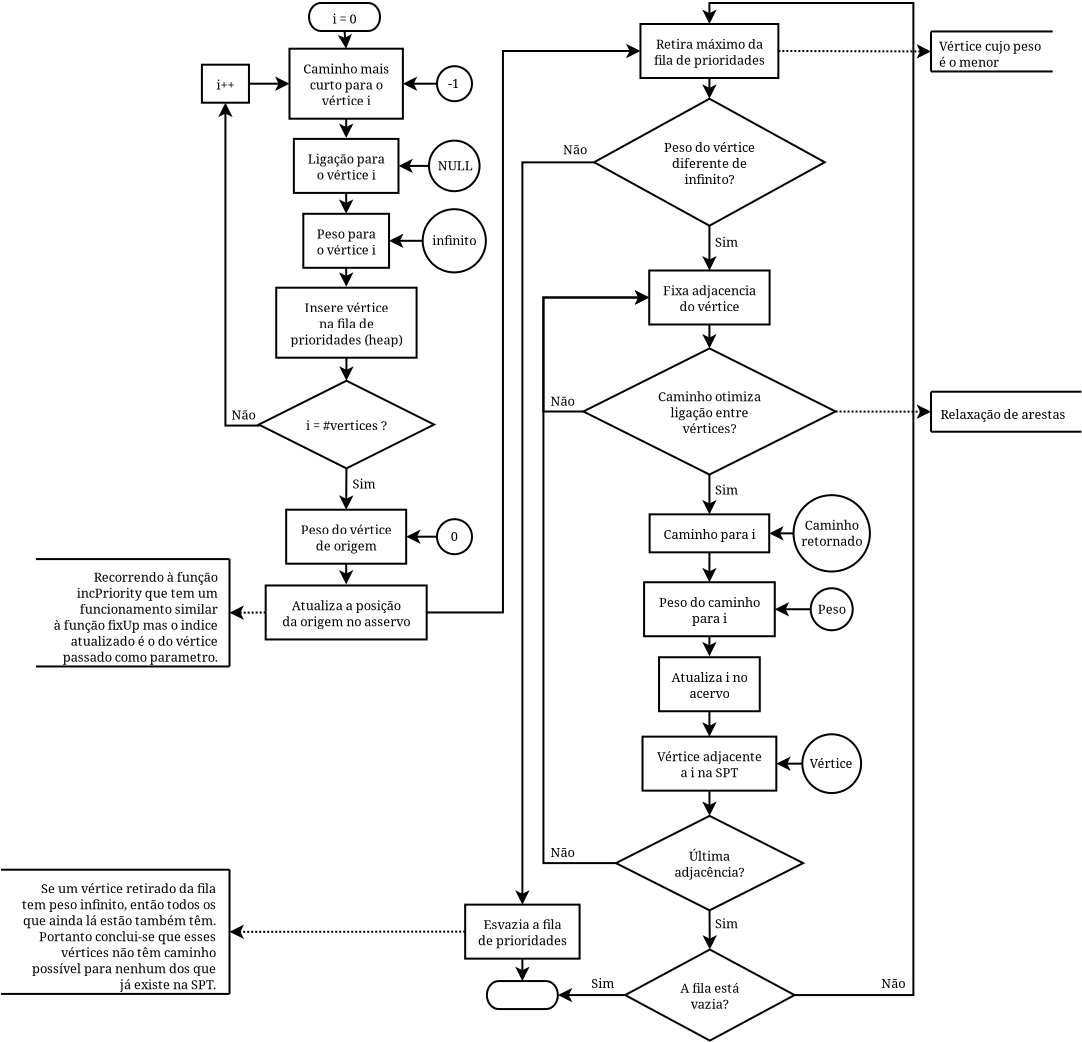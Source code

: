 <?xml version="1.0" encoding="UTF-8"?>
<dia:diagram xmlns:dia="http://www.lysator.liu.se/~alla/dia/">
  <dia:layer name="Background" visible="true" active="true">
    <dia:group>
      <dia:object type="Flowchart - Box" version="0" id="O0">
        <dia:attribute name="obj_pos">
          <dia:point val="-3.609,53.456"/>
        </dia:attribute>
        <dia:attribute name="obj_bb">
          <dia:rectangle val="-3.659,53.406;3.459,57.006"/>
        </dia:attribute>
        <dia:attribute name="elem_corner">
          <dia:point val="-3.609,53.456"/>
        </dia:attribute>
        <dia:attribute name="elem_width">
          <dia:real val="7.018"/>
        </dia:attribute>
        <dia:attribute name="elem_height">
          <dia:real val="3.5"/>
        </dia:attribute>
        <dia:attribute name="show_background">
          <dia:boolean val="true"/>
        </dia:attribute>
        <dia:attribute name="padding">
          <dia:real val="0.5"/>
        </dia:attribute>
        <dia:attribute name="text">
          <dia:composite type="text">
            <dia:attribute name="string">
              <dia:string>#Insere vértice
na fila de
prioridades (heap)#</dia:string>
            </dia:attribute>
            <dia:attribute name="font">
              <dia:font family="serif" style="0" name="Times-Roman"/>
            </dia:attribute>
            <dia:attribute name="height">
              <dia:real val="0.8"/>
            </dia:attribute>
            <dia:attribute name="pos">
              <dia:point val="-0.1,54.601"/>
            </dia:attribute>
            <dia:attribute name="color">
              <dia:color val="#000000"/>
            </dia:attribute>
            <dia:attribute name="alignment">
              <dia:enum val="1"/>
            </dia:attribute>
          </dia:composite>
        </dia:attribute>
      </dia:object>
      <dia:object type="Flowchart - Box" version="0" id="O1">
        <dia:attribute name="obj_pos">
          <dia:point val="-4.137,68.344"/>
        </dia:attribute>
        <dia:attribute name="obj_bb">
          <dia:rectangle val="-4.187,68.294;3.963,71.094"/>
        </dia:attribute>
        <dia:attribute name="elem_corner">
          <dia:point val="-4.137,68.344"/>
        </dia:attribute>
        <dia:attribute name="elem_width">
          <dia:real val="8.05"/>
        </dia:attribute>
        <dia:attribute name="elem_height">
          <dia:real val="2.7"/>
        </dia:attribute>
        <dia:attribute name="show_background">
          <dia:boolean val="true"/>
        </dia:attribute>
        <dia:attribute name="padding">
          <dia:real val="0.5"/>
        </dia:attribute>
        <dia:attribute name="text">
          <dia:composite type="text">
            <dia:attribute name="string">
              <dia:string>#Atualiza a posição
da origem no asservo#</dia:string>
            </dia:attribute>
            <dia:attribute name="font">
              <dia:font family="serif" style="0" name="Times-Roman"/>
            </dia:attribute>
            <dia:attribute name="height">
              <dia:real val="0.8"/>
            </dia:attribute>
            <dia:attribute name="pos">
              <dia:point val="-0.112,69.489"/>
            </dia:attribute>
            <dia:attribute name="color">
              <dia:color val="#000000"/>
            </dia:attribute>
            <dia:attribute name="alignment">
              <dia:enum val="1"/>
            </dia:attribute>
          </dia:composite>
        </dia:attribute>
      </dia:object>
      <dia:object type="Flowchart - Box" version="0" id="O2">
        <dia:attribute name="obj_pos">
          <dia:point val="-2.947,41.506"/>
        </dia:attribute>
        <dia:attribute name="obj_bb">
          <dia:rectangle val="-2.997,41.456;2.773,45.056"/>
        </dia:attribute>
        <dia:attribute name="elem_corner">
          <dia:point val="-2.947,41.506"/>
        </dia:attribute>
        <dia:attribute name="elem_width">
          <dia:real val="5.67"/>
        </dia:attribute>
        <dia:attribute name="elem_height">
          <dia:real val="3.5"/>
        </dia:attribute>
        <dia:attribute name="show_background">
          <dia:boolean val="true"/>
        </dia:attribute>
        <dia:attribute name="padding">
          <dia:real val="0.5"/>
        </dia:attribute>
        <dia:attribute name="text">
          <dia:composite type="text">
            <dia:attribute name="string">
              <dia:string>#Caminho mais
curto para o
vértice i#</dia:string>
            </dia:attribute>
            <dia:attribute name="font">
              <dia:font family="serif" style="0" name="Times-Roman"/>
            </dia:attribute>
            <dia:attribute name="height">
              <dia:real val="0.8"/>
            </dia:attribute>
            <dia:attribute name="pos">
              <dia:point val="-0.112,42.651"/>
            </dia:attribute>
            <dia:attribute name="color">
              <dia:color val="#000000"/>
            </dia:attribute>
            <dia:attribute name="alignment">
              <dia:enum val="1"/>
            </dia:attribute>
          </dia:composite>
        </dia:attribute>
      </dia:object>
      <dia:group>
        <dia:object type="Standard - Ellipse" version="0" id="O3">
          <dia:attribute name="obj_pos">
            <dia:point val="4.429,42.381"/>
          </dia:attribute>
          <dia:attribute name="obj_bb">
            <dia:rectangle val="4.379,42.331;6.229,44.181"/>
          </dia:attribute>
          <dia:attribute name="elem_corner">
            <dia:point val="4.429,42.381"/>
          </dia:attribute>
          <dia:attribute name="elem_width">
            <dia:real val="1.75"/>
          </dia:attribute>
          <dia:attribute name="elem_height">
            <dia:real val="1.75"/>
          </dia:attribute>
          <dia:attribute name="aspect">
            <dia:enum val="2"/>
          </dia:attribute>
        </dia:object>
        <dia:object type="Standard - Text" version="1" id="O4">
          <dia:attribute name="obj_pos">
            <dia:point val="4.985,43.468"/>
          </dia:attribute>
          <dia:attribute name="obj_bb">
            <dia:rectangle val="4.985,42.873;5.54,43.621"/>
          </dia:attribute>
          <dia:attribute name="text">
            <dia:composite type="text">
              <dia:attribute name="string">
                <dia:string>#-1#</dia:string>
              </dia:attribute>
              <dia:attribute name="font">
                <dia:font family="serif" style="0" name="Times-Roman"/>
              </dia:attribute>
              <dia:attribute name="height">
                <dia:real val="0.8"/>
              </dia:attribute>
              <dia:attribute name="pos">
                <dia:point val="4.985,43.468"/>
              </dia:attribute>
              <dia:attribute name="color">
                <dia:color val="#000000"/>
              </dia:attribute>
              <dia:attribute name="alignment">
                <dia:enum val="0"/>
              </dia:attribute>
            </dia:composite>
          </dia:attribute>
          <dia:attribute name="valign">
            <dia:enum val="3"/>
          </dia:attribute>
        </dia:object>
      </dia:group>
      <dia:object type="Standard - Line" version="0" id="O5">
        <dia:attribute name="obj_pos">
          <dia:point val="4.418,43.256"/>
        </dia:attribute>
        <dia:attribute name="obj_bb">
          <dia:rectangle val="2.611,42.895;4.468,43.618"/>
        </dia:attribute>
        <dia:attribute name="conn_endpoints">
          <dia:point val="4.418,43.256"/>
          <dia:point val="2.723,43.256"/>
        </dia:attribute>
        <dia:attribute name="numcp">
          <dia:int val="1"/>
        </dia:attribute>
        <dia:attribute name="end_arrow">
          <dia:enum val="22"/>
        </dia:attribute>
        <dia:attribute name="end_arrow_length">
          <dia:real val="0.5"/>
        </dia:attribute>
        <dia:attribute name="end_arrow_width">
          <dia:real val="0.5"/>
        </dia:attribute>
        <dia:connections>
          <dia:connection handle="1" to="O2" connection="8"/>
        </dia:connections>
      </dia:object>
      <dia:group>
        <dia:object type="Flowchart - Box" version="0" id="O6">
          <dia:attribute name="obj_pos">
            <dia:point val="-2.727,46.016"/>
          </dia:attribute>
          <dia:attribute name="obj_bb">
            <dia:rectangle val="-2.777,45.966;2.553,48.766"/>
          </dia:attribute>
          <dia:attribute name="elem_corner">
            <dia:point val="-2.727,46.016"/>
          </dia:attribute>
          <dia:attribute name="elem_width">
            <dia:real val="5.23"/>
          </dia:attribute>
          <dia:attribute name="elem_height">
            <dia:real val="2.7"/>
          </dia:attribute>
          <dia:attribute name="show_background">
            <dia:boolean val="true"/>
          </dia:attribute>
          <dia:attribute name="padding">
            <dia:real val="0.5"/>
          </dia:attribute>
          <dia:attribute name="text">
            <dia:composite type="text">
              <dia:attribute name="string">
                <dia:string>#Ligação para
o vértice i#</dia:string>
              </dia:attribute>
              <dia:attribute name="font">
                <dia:font family="serif" style="0" name="Times-Roman"/>
              </dia:attribute>
              <dia:attribute name="height">
                <dia:real val="0.8"/>
              </dia:attribute>
              <dia:attribute name="pos">
                <dia:point val="-0.112,47.161"/>
              </dia:attribute>
              <dia:attribute name="color">
                <dia:color val="#000000"/>
              </dia:attribute>
              <dia:attribute name="alignment">
                <dia:enum val="1"/>
              </dia:attribute>
            </dia:composite>
          </dia:attribute>
        </dia:object>
        <dia:group>
          <dia:object type="Standard - Ellipse" version="0" id="O7">
            <dia:attribute name="obj_pos">
              <dia:point val="4.028,46.101"/>
            </dia:attribute>
            <dia:attribute name="obj_bb">
              <dia:rectangle val="3.978,46.051;6.608,48.681"/>
            </dia:attribute>
            <dia:attribute name="elem_corner">
              <dia:point val="4.028,46.101"/>
            </dia:attribute>
            <dia:attribute name="elem_width">
              <dia:real val="2.53"/>
            </dia:attribute>
            <dia:attribute name="elem_height">
              <dia:real val="2.53"/>
            </dia:attribute>
            <dia:attribute name="aspect">
              <dia:enum val="2"/>
            </dia:attribute>
          </dia:object>
          <dia:object type="Standard - Text" version="1" id="O8">
            <dia:attribute name="obj_pos">
              <dia:point val="4.462,47.588"/>
            </dia:attribute>
            <dia:attribute name="obj_bb">
              <dia:rectangle val="4.462,46.993;6.209,47.74"/>
            </dia:attribute>
            <dia:attribute name="text">
              <dia:composite type="text">
                <dia:attribute name="string">
                  <dia:string>#NULL#</dia:string>
                </dia:attribute>
                <dia:attribute name="font">
                  <dia:font family="serif" style="0" name="Times-Roman"/>
                </dia:attribute>
                <dia:attribute name="height">
                  <dia:real val="0.8"/>
                </dia:attribute>
                <dia:attribute name="pos">
                  <dia:point val="4.462,47.588"/>
                </dia:attribute>
                <dia:attribute name="color">
                  <dia:color val="#000000"/>
                </dia:attribute>
                <dia:attribute name="alignment">
                  <dia:enum val="0"/>
                </dia:attribute>
              </dia:composite>
            </dia:attribute>
            <dia:attribute name="valign">
              <dia:enum val="3"/>
            </dia:attribute>
          </dia:object>
        </dia:group>
        <dia:object type="Standard - Line" version="0" id="O9">
          <dia:attribute name="obj_pos">
            <dia:point val="4.028,47.366"/>
          </dia:attribute>
          <dia:attribute name="obj_bb">
            <dia:rectangle val="2.391,47.005;4.078,47.728"/>
          </dia:attribute>
          <dia:attribute name="conn_endpoints">
            <dia:point val="4.028,47.366"/>
            <dia:point val="2.503,47.366"/>
          </dia:attribute>
          <dia:attribute name="numcp">
            <dia:int val="1"/>
          </dia:attribute>
          <dia:attribute name="end_arrow">
            <dia:enum val="22"/>
          </dia:attribute>
          <dia:attribute name="end_arrow_length">
            <dia:real val="0.5"/>
          </dia:attribute>
          <dia:attribute name="end_arrow_width">
            <dia:real val="0.5"/>
          </dia:attribute>
          <dia:connections>
            <dia:connection handle="1" to="O6" connection="8"/>
          </dia:connections>
        </dia:object>
      </dia:group>
      <dia:group>
        <dia:group>
          <dia:object type="Standard - Ellipse" version="0" id="O10">
            <dia:attribute name="obj_pos">
              <dia:point val="3.713,49.531"/>
            </dia:attribute>
            <dia:attribute name="obj_bb">
              <dia:rectangle val="3.663,49.481;6.923,52.741"/>
            </dia:attribute>
            <dia:attribute name="elem_corner">
              <dia:point val="3.713,49.531"/>
            </dia:attribute>
            <dia:attribute name="elem_width">
              <dia:real val="3.16"/>
            </dia:attribute>
            <dia:attribute name="elem_height">
              <dia:real val="3.16"/>
            </dia:attribute>
            <dia:attribute name="aspect">
              <dia:enum val="2"/>
            </dia:attribute>
          </dia:object>
          <dia:object type="Standard - Text" version="1" id="O11">
            <dia:attribute name="obj_pos">
              <dia:point val="4.188,51.333"/>
            </dia:attribute>
            <dia:attribute name="obj_bb">
              <dia:rectangle val="4.188,50.738;6.461,51.485"/>
            </dia:attribute>
            <dia:attribute name="text">
              <dia:composite type="text">
                <dia:attribute name="string">
                  <dia:string>#infinito#</dia:string>
                </dia:attribute>
                <dia:attribute name="font">
                  <dia:font family="serif" style="0" name="Times-Roman"/>
                </dia:attribute>
                <dia:attribute name="height">
                  <dia:real val="0.8"/>
                </dia:attribute>
                <dia:attribute name="pos">
                  <dia:point val="4.188,51.333"/>
                </dia:attribute>
                <dia:attribute name="color">
                  <dia:color val="#000000"/>
                </dia:attribute>
                <dia:attribute name="alignment">
                  <dia:enum val="0"/>
                </dia:attribute>
              </dia:composite>
            </dia:attribute>
            <dia:attribute name="valign">
              <dia:enum val="3"/>
            </dia:attribute>
          </dia:object>
        </dia:group>
        <dia:object type="Flowchart - Box" version="0" id="O12">
          <dia:attribute name="obj_pos">
            <dia:point val="-2.256,49.761"/>
          </dia:attribute>
          <dia:attribute name="obj_bb">
            <dia:rectangle val="-2.306,49.711;2.082,52.511"/>
          </dia:attribute>
          <dia:attribute name="elem_corner">
            <dia:point val="-2.256,49.761"/>
          </dia:attribute>
          <dia:attribute name="elem_width">
            <dia:real val="4.287"/>
          </dia:attribute>
          <dia:attribute name="elem_height">
            <dia:real val="2.7"/>
          </dia:attribute>
          <dia:attribute name="show_background">
            <dia:boolean val="true"/>
          </dia:attribute>
          <dia:attribute name="padding">
            <dia:real val="0.5"/>
          </dia:attribute>
          <dia:attribute name="text">
            <dia:composite type="text">
              <dia:attribute name="string">
                <dia:string>#Peso para
o vértice i#</dia:string>
              </dia:attribute>
              <dia:attribute name="font">
                <dia:font family="serif" style="0" name="Times-Roman"/>
              </dia:attribute>
              <dia:attribute name="height">
                <dia:real val="0.8"/>
              </dia:attribute>
              <dia:attribute name="pos">
                <dia:point val="-0.112,50.906"/>
              </dia:attribute>
              <dia:attribute name="color">
                <dia:color val="#000000"/>
              </dia:attribute>
              <dia:attribute name="alignment">
                <dia:enum val="1"/>
              </dia:attribute>
            </dia:composite>
          </dia:attribute>
        </dia:object>
        <dia:object type="Standard - Line" version="0" id="O13">
          <dia:attribute name="obj_pos">
            <dia:point val="3.713,51.111"/>
          </dia:attribute>
          <dia:attribute name="obj_bb">
            <dia:rectangle val="1.92,50.749;3.763,51.473"/>
          </dia:attribute>
          <dia:attribute name="conn_endpoints">
            <dia:point val="3.713,51.111"/>
            <dia:point val="2.032,51.111"/>
          </dia:attribute>
          <dia:attribute name="numcp">
            <dia:int val="1"/>
          </dia:attribute>
          <dia:attribute name="end_arrow">
            <dia:enum val="22"/>
          </dia:attribute>
          <dia:attribute name="end_arrow_length">
            <dia:real val="0.5"/>
          </dia:attribute>
          <dia:attribute name="end_arrow_width">
            <dia:real val="0.5"/>
          </dia:attribute>
          <dia:connections>
            <dia:connection handle="1" to="O12" connection="8"/>
          </dia:connections>
        </dia:object>
      </dia:group>
      <dia:object type="Standard - Line" version="0" id="O14">
        <dia:attribute name="obj_pos">
          <dia:point val="-0.112,45.006"/>
        </dia:attribute>
        <dia:attribute name="obj_bb">
          <dia:rectangle val="-0.474,44.956;0.25,46.079"/>
        </dia:attribute>
        <dia:attribute name="conn_endpoints">
          <dia:point val="-0.112,45.006"/>
          <dia:point val="-0.112,45.967"/>
        </dia:attribute>
        <dia:attribute name="numcp">
          <dia:int val="1"/>
        </dia:attribute>
        <dia:attribute name="end_arrow">
          <dia:enum val="22"/>
        </dia:attribute>
        <dia:attribute name="end_arrow_length">
          <dia:real val="0.5"/>
        </dia:attribute>
        <dia:attribute name="end_arrow_width">
          <dia:real val="0.5"/>
        </dia:attribute>
      </dia:object>
      <dia:object type="Standard - Line" version="0" id="O15">
        <dia:attribute name="obj_pos">
          <dia:point val="-0.112,48.716"/>
        </dia:attribute>
        <dia:attribute name="obj_bb">
          <dia:rectangle val="-0.474,48.666;0.25,49.873"/>
        </dia:attribute>
        <dia:attribute name="conn_endpoints">
          <dia:point val="-0.112,48.716"/>
          <dia:point val="-0.112,49.761"/>
        </dia:attribute>
        <dia:attribute name="numcp">
          <dia:int val="1"/>
        </dia:attribute>
        <dia:attribute name="end_arrow">
          <dia:enum val="22"/>
        </dia:attribute>
        <dia:attribute name="end_arrow_length">
          <dia:real val="0.5"/>
        </dia:attribute>
        <dia:attribute name="end_arrow_width">
          <dia:real val="0.5"/>
        </dia:attribute>
      </dia:object>
      <dia:object type="Standard - Line" version="0" id="O16">
        <dia:attribute name="obj_pos">
          <dia:point val="-0.112,52.461"/>
        </dia:attribute>
        <dia:attribute name="obj_bb">
          <dia:rectangle val="-0.472,52.411;0.251,53.519"/>
        </dia:attribute>
        <dia:attribute name="conn_endpoints">
          <dia:point val="-0.112,52.461"/>
          <dia:point val="-0.108,53.407"/>
        </dia:attribute>
        <dia:attribute name="numcp">
          <dia:int val="1"/>
        </dia:attribute>
        <dia:attribute name="end_arrow">
          <dia:enum val="22"/>
        </dia:attribute>
        <dia:attribute name="end_arrow_length">
          <dia:real val="0.5"/>
        </dia:attribute>
        <dia:attribute name="end_arrow_width">
          <dia:real val="0.5"/>
        </dia:attribute>
        <dia:connections>
          <dia:connection handle="1" to="O0" connection="16"/>
        </dia:connections>
      </dia:object>
      <dia:object type="Standard - Line" version="0" id="O17">
        <dia:attribute name="obj_pos">
          <dia:point val="-0.1,56.956"/>
        </dia:attribute>
        <dia:attribute name="obj_bb">
          <dia:rectangle val="-0.462,56.906;0.262,58.22"/>
        </dia:attribute>
        <dia:attribute name="conn_endpoints">
          <dia:point val="-0.1,56.956"/>
          <dia:point val="-0.1,58.108"/>
        </dia:attribute>
        <dia:attribute name="numcp">
          <dia:int val="1"/>
        </dia:attribute>
        <dia:attribute name="end_arrow">
          <dia:enum val="22"/>
        </dia:attribute>
        <dia:attribute name="end_arrow_length">
          <dia:real val="0.5"/>
        </dia:attribute>
        <dia:attribute name="end_arrow_width">
          <dia:real val="0.5"/>
        </dia:attribute>
        <dia:connections>
          <dia:connection handle="0" to="O0" connection="13"/>
          <dia:connection handle="1" to="O77" connection="0"/>
        </dia:connections>
      </dia:object>
      <dia:object type="Standard - Line" version="0" id="O18">
        <dia:attribute name="obj_pos">
          <dia:point val="-0.112,67.256"/>
        </dia:attribute>
        <dia:attribute name="obj_bb">
          <dia:rectangle val="-0.474,67.206;0.25,68.405"/>
        </dia:attribute>
        <dia:attribute name="conn_endpoints">
          <dia:point val="-0.112,67.256"/>
          <dia:point val="-0.112,68.293"/>
        </dia:attribute>
        <dia:attribute name="numcp">
          <dia:int val="1"/>
        </dia:attribute>
        <dia:attribute name="end_arrow">
          <dia:enum val="22"/>
        </dia:attribute>
        <dia:attribute name="end_arrow_length">
          <dia:real val="0.5"/>
        </dia:attribute>
        <dia:attribute name="end_arrow_width">
          <dia:real val="0.5"/>
        </dia:attribute>
        <dia:connections>
          <dia:connection handle="1" to="O1" connection="16"/>
        </dia:connections>
      </dia:object>
      <dia:object type="Flowchart - Terminal" version="1" id="O19">
        <dia:attribute name="obj_pos">
          <dia:point val="-1.97,39.221"/>
        </dia:attribute>
        <dia:attribute name="obj_bb">
          <dia:rectangle val="-2.02,39.171;1.63,40.671"/>
        </dia:attribute>
        <dia:attribute name="meta">
          <dia:composite type="dict"/>
        </dia:attribute>
        <dia:attribute name="elem_corner">
          <dia:point val="-1.97,39.221"/>
        </dia:attribute>
        <dia:attribute name="elem_width">
          <dia:real val="3.55"/>
        </dia:attribute>
        <dia:attribute name="elem_height">
          <dia:real val="1.4"/>
        </dia:attribute>
        <dia:attribute name="line_width">
          <dia:real val="0.1"/>
        </dia:attribute>
        <dia:attribute name="line_colour">
          <dia:color val="#000000"/>
        </dia:attribute>
        <dia:attribute name="fill_colour">
          <dia:color val="#ffffff"/>
        </dia:attribute>
        <dia:attribute name="show_background">
          <dia:boolean val="true"/>
        </dia:attribute>
        <dia:attribute name="line_style">
          <dia:enum val="0"/>
          <dia:real val="1"/>
        </dia:attribute>
        <dia:attribute name="padding">
          <dia:real val="0.1"/>
        </dia:attribute>
        <dia:attribute name="text">
          <dia:composite type="text">
            <dia:attribute name="string">
              <dia:string>#i = 0#</dia:string>
            </dia:attribute>
            <dia:attribute name="font">
              <dia:font family="serif" style="0" name="Times-Roman"/>
            </dia:attribute>
            <dia:attribute name="height">
              <dia:real val="0.8"/>
            </dia:attribute>
            <dia:attribute name="pos">
              <dia:point val="-0.195,40.121"/>
            </dia:attribute>
            <dia:attribute name="color">
              <dia:color val="#000000"/>
            </dia:attribute>
            <dia:attribute name="alignment">
              <dia:enum val="1"/>
            </dia:attribute>
          </dia:composite>
        </dia:attribute>
        <dia:attribute name="flip_horizontal">
          <dia:boolean val="false"/>
        </dia:attribute>
        <dia:attribute name="flip_vertical">
          <dia:boolean val="false"/>
        </dia:attribute>
        <dia:attribute name="subscale">
          <dia:real val="1"/>
        </dia:attribute>
      </dia:object>
      <dia:object type="Standard - Line" version="0" id="O20">
        <dia:attribute name="obj_pos">
          <dia:point val="-0.195,40.621"/>
        </dia:attribute>
        <dia:attribute name="obj_bb">
          <dia:rectangle val="-0.529,40.566;0.191,41.618"/>
        </dia:attribute>
        <dia:attribute name="conn_endpoints">
          <dia:point val="-0.195,40.621"/>
          <dia:point val="-0.112,41.506"/>
        </dia:attribute>
        <dia:attribute name="numcp">
          <dia:int val="1"/>
        </dia:attribute>
        <dia:attribute name="end_arrow">
          <dia:enum val="22"/>
        </dia:attribute>
        <dia:attribute name="end_arrow_length">
          <dia:real val="0.5"/>
        </dia:attribute>
        <dia:attribute name="end_arrow_width">
          <dia:real val="0.5"/>
        </dia:attribute>
        <dia:connections>
          <dia:connection handle="0" to="O19" connection="14"/>
        </dia:connections>
      </dia:object>
      <dia:group>
        <dia:object type="Flowchart - Box" version="0" id="O21">
          <dia:attribute name="obj_pos">
            <dia:point val="14.602,40.271"/>
          </dia:attribute>
          <dia:attribute name="obj_bb">
            <dia:rectangle val="14.553,40.221;21.547,43.021"/>
          </dia:attribute>
          <dia:attribute name="elem_corner">
            <dia:point val="14.602,40.271"/>
          </dia:attribute>
          <dia:attribute name="elem_width">
            <dia:real val="6.895"/>
          </dia:attribute>
          <dia:attribute name="elem_height">
            <dia:real val="2.7"/>
          </dia:attribute>
          <dia:attribute name="show_background">
            <dia:boolean val="true"/>
          </dia:attribute>
          <dia:attribute name="padding">
            <dia:real val="0.5"/>
          </dia:attribute>
          <dia:attribute name="text">
            <dia:composite type="text">
              <dia:attribute name="string">
                <dia:string>#Retira máximo da
fila de prioridades#</dia:string>
              </dia:attribute>
              <dia:attribute name="font">
                <dia:font family="serif" style="0" name="Times-Roman"/>
              </dia:attribute>
              <dia:attribute name="height">
                <dia:real val="0.8"/>
              </dia:attribute>
              <dia:attribute name="pos">
                <dia:point val="18.05,41.416"/>
              </dia:attribute>
              <dia:attribute name="color">
                <dia:color val="#000000"/>
              </dia:attribute>
              <dia:attribute name="alignment">
                <dia:enum val="1"/>
              </dia:attribute>
            </dia:composite>
          </dia:attribute>
        </dia:object>
        <dia:object type="Flowchart - Diamond" version="0" id="O22">
          <dia:attribute name="obj_pos">
            <dia:point val="12.284,44.008"/>
          </dia:attribute>
          <dia:attribute name="obj_bb">
            <dia:rectangle val="12.234,43.958;23.866,50.407"/>
          </dia:attribute>
          <dia:attribute name="elem_corner">
            <dia:point val="12.284,44.008"/>
          </dia:attribute>
          <dia:attribute name="elem_width">
            <dia:real val="11.533"/>
          </dia:attribute>
          <dia:attribute name="elem_height">
            <dia:real val="6.349"/>
          </dia:attribute>
          <dia:attribute name="show_background">
            <dia:boolean val="true"/>
          </dia:attribute>
          <dia:attribute name="padding">
            <dia:real val="0.354"/>
          </dia:attribute>
          <dia:attribute name="text">
            <dia:composite type="text">
              <dia:attribute name="string">
                <dia:string>#Peso do vértice
diferente de
infinito?#</dia:string>
              </dia:attribute>
              <dia:attribute name="font">
                <dia:font family="serif" style="0" name="Times-Roman"/>
              </dia:attribute>
              <dia:attribute name="height">
                <dia:real val="0.8"/>
              </dia:attribute>
              <dia:attribute name="pos">
                <dia:point val="18.05,46.577"/>
              </dia:attribute>
              <dia:attribute name="color">
                <dia:color val="#000000"/>
              </dia:attribute>
              <dia:attribute name="alignment">
                <dia:enum val="1"/>
              </dia:attribute>
            </dia:composite>
          </dia:attribute>
        </dia:object>
        <dia:object type="Flowchart - Box" version="0" id="O23">
          <dia:attribute name="obj_pos">
            <dia:point val="15.041,52.596"/>
          </dia:attribute>
          <dia:attribute name="obj_bb">
            <dia:rectangle val="14.991,52.546;21.109,55.346"/>
          </dia:attribute>
          <dia:attribute name="elem_corner">
            <dia:point val="15.041,52.596"/>
          </dia:attribute>
          <dia:attribute name="elem_width">
            <dia:real val="6.018"/>
          </dia:attribute>
          <dia:attribute name="elem_height">
            <dia:real val="2.7"/>
          </dia:attribute>
          <dia:attribute name="show_background">
            <dia:boolean val="true"/>
          </dia:attribute>
          <dia:attribute name="padding">
            <dia:real val="0.5"/>
          </dia:attribute>
          <dia:attribute name="text">
            <dia:composite type="text">
              <dia:attribute name="string">
                <dia:string>#Fixa adjacencia
do vértice#</dia:string>
              </dia:attribute>
              <dia:attribute name="font">
                <dia:font family="serif" style="0" name="Times-Roman"/>
              </dia:attribute>
              <dia:attribute name="height">
                <dia:real val="0.8"/>
              </dia:attribute>
              <dia:attribute name="pos">
                <dia:point val="18.05,53.741"/>
              </dia:attribute>
              <dia:attribute name="color">
                <dia:color val="#000000"/>
              </dia:attribute>
              <dia:attribute name="alignment">
                <dia:enum val="1"/>
              </dia:attribute>
            </dia:composite>
          </dia:attribute>
        </dia:object>
        <dia:object type="Flowchart - Diamond" version="0" id="O24">
          <dia:attribute name="obj_pos">
            <dia:point val="11.743,56.492"/>
          </dia:attribute>
          <dia:attribute name="obj_bb">
            <dia:rectangle val="11.693,56.443;24.407,62.849"/>
          </dia:attribute>
          <dia:attribute name="elem_corner">
            <dia:point val="11.743,56.492"/>
          </dia:attribute>
          <dia:attribute name="elem_width">
            <dia:real val="12.614"/>
          </dia:attribute>
          <dia:attribute name="elem_height">
            <dia:real val="6.307"/>
          </dia:attribute>
          <dia:attribute name="show_background">
            <dia:boolean val="true"/>
          </dia:attribute>
          <dia:attribute name="padding">
            <dia:real val="0.354"/>
          </dia:attribute>
          <dia:attribute name="text">
            <dia:composite type="text">
              <dia:attribute name="string">
                <dia:string>#Caminho otimiza
ligação entre
vértices?#</dia:string>
              </dia:attribute>
              <dia:attribute name="font">
                <dia:font family="serif" style="0" name="Times-Roman"/>
              </dia:attribute>
              <dia:attribute name="height">
                <dia:real val="0.8"/>
              </dia:attribute>
              <dia:attribute name="pos">
                <dia:point val="18.05,59.041"/>
              </dia:attribute>
              <dia:attribute name="color">
                <dia:color val="#000000"/>
              </dia:attribute>
              <dia:attribute name="alignment">
                <dia:enum val="1"/>
              </dia:attribute>
            </dia:composite>
          </dia:attribute>
        </dia:object>
        <dia:object type="Flowchart - Box" version="0" id="O25">
          <dia:attribute name="obj_pos">
            <dia:point val="15.531,71.933"/>
          </dia:attribute>
          <dia:attribute name="obj_bb">
            <dia:rectangle val="15.481,71.883;20.619,74.683"/>
          </dia:attribute>
          <dia:attribute name="elem_corner">
            <dia:point val="15.531,71.933"/>
          </dia:attribute>
          <dia:attribute name="elem_width">
            <dia:real val="5.037"/>
          </dia:attribute>
          <dia:attribute name="elem_height">
            <dia:real val="2.7"/>
          </dia:attribute>
          <dia:attribute name="show_background">
            <dia:boolean val="true"/>
          </dia:attribute>
          <dia:attribute name="padding">
            <dia:real val="0.5"/>
          </dia:attribute>
          <dia:attribute name="text">
            <dia:composite type="text">
              <dia:attribute name="string">
                <dia:string>#Atualiza i no
acervo#</dia:string>
              </dia:attribute>
              <dia:attribute name="font">
                <dia:font family="serif" style="0" name="Times-Roman"/>
              </dia:attribute>
              <dia:attribute name="height">
                <dia:real val="0.8"/>
              </dia:attribute>
              <dia:attribute name="pos">
                <dia:point val="18.05,73.079"/>
              </dia:attribute>
              <dia:attribute name="color">
                <dia:color val="#000000"/>
              </dia:attribute>
              <dia:attribute name="alignment">
                <dia:enum val="1"/>
              </dia:attribute>
            </dia:composite>
          </dia:attribute>
        </dia:object>
        <dia:group>
          <dia:object type="Flowchart - Box" version="0" id="O26">
            <dia:attribute name="obj_pos">
              <dia:point val="14.705,75.903"/>
            </dia:attribute>
            <dia:attribute name="obj_bb">
              <dia:rectangle val="14.655,75.853;21.445,78.653"/>
            </dia:attribute>
            <dia:attribute name="elem_corner">
              <dia:point val="14.705,75.903"/>
            </dia:attribute>
            <dia:attribute name="elem_width">
              <dia:real val="6.69"/>
            </dia:attribute>
            <dia:attribute name="elem_height">
              <dia:real val="2.7"/>
            </dia:attribute>
            <dia:attribute name="show_background">
              <dia:boolean val="true"/>
            </dia:attribute>
            <dia:attribute name="padding">
              <dia:real val="0.5"/>
            </dia:attribute>
            <dia:attribute name="text">
              <dia:composite type="text">
                <dia:attribute name="string">
                  <dia:string>#Vértice adjacente
a i na SPT#</dia:string>
                </dia:attribute>
                <dia:attribute name="font">
                  <dia:font family="serif" style="0" name="Times-Roman"/>
                </dia:attribute>
                <dia:attribute name="height">
                  <dia:real val="0.8"/>
                </dia:attribute>
                <dia:attribute name="pos">
                  <dia:point val="18.05,77.049"/>
                </dia:attribute>
                <dia:attribute name="color">
                  <dia:color val="#000000"/>
                </dia:attribute>
                <dia:attribute name="alignment">
                  <dia:enum val="1"/>
                </dia:attribute>
              </dia:composite>
            </dia:attribute>
          </dia:object>
          <dia:group>
            <dia:object type="Standard - Ellipse" version="0" id="O27">
              <dia:attribute name="obj_pos">
                <dia:point val="22.695,75.784"/>
              </dia:attribute>
              <dia:attribute name="obj_bb">
                <dia:rectangle val="22.645,75.734;25.685,78.773"/>
              </dia:attribute>
              <dia:attribute name="elem_corner">
                <dia:point val="22.695,75.784"/>
              </dia:attribute>
              <dia:attribute name="elem_width">
                <dia:real val="2.94"/>
              </dia:attribute>
              <dia:attribute name="elem_height">
                <dia:real val="2.94"/>
              </dia:attribute>
              <dia:attribute name="aspect">
                <dia:enum val="2"/>
              </dia:attribute>
            </dia:object>
            <dia:object type="Standard - Text" version="1" id="O28">
              <dia:attribute name="obj_pos">
                <dia:point val="23.055,77.475"/>
              </dia:attribute>
              <dia:attribute name="obj_bb">
                <dia:rectangle val="23.055,76.88;25.183,77.627"/>
              </dia:attribute>
              <dia:attribute name="text">
                <dia:composite type="text">
                  <dia:attribute name="string">
                    <dia:string>#Vértice#</dia:string>
                  </dia:attribute>
                  <dia:attribute name="font">
                    <dia:font family="serif" style="0" name="Times-Roman"/>
                  </dia:attribute>
                  <dia:attribute name="height">
                    <dia:real val="0.8"/>
                  </dia:attribute>
                  <dia:attribute name="pos">
                    <dia:point val="23.055,77.475"/>
                  </dia:attribute>
                  <dia:attribute name="color">
                    <dia:color val="#000000"/>
                  </dia:attribute>
                  <dia:attribute name="alignment">
                    <dia:enum val="0"/>
                  </dia:attribute>
                </dia:composite>
              </dia:attribute>
              <dia:attribute name="valign">
                <dia:enum val="3"/>
              </dia:attribute>
            </dia:object>
          </dia:group>
          <dia:object type="Standard - Line" version="0" id="O29">
            <dia:attribute name="obj_pos">
              <dia:point val="22.695,77.254"/>
            </dia:attribute>
            <dia:attribute name="obj_bb">
              <dia:rectangle val="21.283,76.892;22.745,77.615"/>
            </dia:attribute>
            <dia:attribute name="conn_endpoints">
              <dia:point val="22.695,77.254"/>
              <dia:point val="21.395,77.254"/>
            </dia:attribute>
            <dia:attribute name="numcp">
              <dia:int val="1"/>
            </dia:attribute>
            <dia:attribute name="end_arrow">
              <dia:enum val="22"/>
            </dia:attribute>
            <dia:attribute name="end_arrow_length">
              <dia:real val="0.5"/>
            </dia:attribute>
            <dia:attribute name="end_arrow_width">
              <dia:real val="0.5"/>
            </dia:attribute>
            <dia:connections>
              <dia:connection handle="1" to="O26" connection="8"/>
            </dia:connections>
          </dia:object>
        </dia:group>
        <dia:group>
          <dia:object type="Flowchart - Box" version="0" id="O30">
            <dia:attribute name="obj_pos">
              <dia:point val="14.783,68.183"/>
            </dia:attribute>
            <dia:attribute name="obj_bb">
              <dia:rectangle val="14.732,68.133;21.367,70.933"/>
            </dia:attribute>
            <dia:attribute name="elem_corner">
              <dia:point val="14.783,68.183"/>
            </dia:attribute>
            <dia:attribute name="elem_width">
              <dia:real val="6.535"/>
            </dia:attribute>
            <dia:attribute name="elem_height">
              <dia:real val="2.7"/>
            </dia:attribute>
            <dia:attribute name="show_background">
              <dia:boolean val="true"/>
            </dia:attribute>
            <dia:attribute name="padding">
              <dia:real val="0.5"/>
            </dia:attribute>
            <dia:attribute name="text">
              <dia:composite type="text">
                <dia:attribute name="string">
                  <dia:string>#Peso do caminho
para i#</dia:string>
                </dia:attribute>
                <dia:attribute name="font">
                  <dia:font family="serif" style="0" name="Times-Roman"/>
                </dia:attribute>
                <dia:attribute name="height">
                  <dia:real val="0.8"/>
                </dia:attribute>
                <dia:attribute name="pos">
                  <dia:point val="18.05,69.329"/>
                </dia:attribute>
                <dia:attribute name="color">
                  <dia:color val="#000000"/>
                </dia:attribute>
                <dia:attribute name="alignment">
                  <dia:enum val="1"/>
                </dia:attribute>
              </dia:composite>
            </dia:attribute>
          </dia:object>
          <dia:group>
            <dia:object type="Standard - Ellipse" version="0" id="O31">
              <dia:attribute name="obj_pos">
                <dia:point val="23.115,68.484"/>
              </dia:attribute>
              <dia:attribute name="obj_bb">
                <dia:rectangle val="23.065,68.433;25.265,70.633"/>
              </dia:attribute>
              <dia:attribute name="elem_corner">
                <dia:point val="23.115,68.484"/>
              </dia:attribute>
              <dia:attribute name="elem_width">
                <dia:real val="2.1"/>
              </dia:attribute>
              <dia:attribute name="elem_height">
                <dia:real val="2.1"/>
              </dia:attribute>
              <dia:attribute name="aspect">
                <dia:enum val="2"/>
              </dia:attribute>
            </dia:object>
            <dia:object type="Standard - Text" version="1" id="O32">
              <dia:attribute name="obj_pos">
                <dia:point val="24.165,69.755"/>
              </dia:attribute>
              <dia:attribute name="obj_bb">
                <dia:rectangle val="23.47,69.16;24.86,69.907"/>
              </dia:attribute>
              <dia:attribute name="text">
                <dia:composite type="text">
                  <dia:attribute name="string">
                    <dia:string>#Peso#</dia:string>
                  </dia:attribute>
                  <dia:attribute name="font">
                    <dia:font family="serif" style="0" name="Times-Roman"/>
                  </dia:attribute>
                  <dia:attribute name="height">
                    <dia:real val="0.8"/>
                  </dia:attribute>
                  <dia:attribute name="pos">
                    <dia:point val="24.165,69.755"/>
                  </dia:attribute>
                  <dia:attribute name="color">
                    <dia:color val="#000000"/>
                  </dia:attribute>
                  <dia:attribute name="alignment">
                    <dia:enum val="1"/>
                  </dia:attribute>
                </dia:composite>
              </dia:attribute>
              <dia:attribute name="valign">
                <dia:enum val="3"/>
              </dia:attribute>
            </dia:object>
          </dia:group>
          <dia:object type="Standard - Line" version="0" id="O33">
            <dia:attribute name="obj_pos">
              <dia:point val="23.115,69.534"/>
            </dia:attribute>
            <dia:attribute name="obj_bb">
              <dia:rectangle val="21.206,69.172;23.165,69.895"/>
            </dia:attribute>
            <dia:attribute name="conn_endpoints">
              <dia:point val="23.115,69.534"/>
              <dia:point val="21.317,69.534"/>
            </dia:attribute>
            <dia:attribute name="numcp">
              <dia:int val="1"/>
            </dia:attribute>
            <dia:attribute name="end_arrow">
              <dia:enum val="22"/>
            </dia:attribute>
            <dia:attribute name="end_arrow_length">
              <dia:real val="0.5"/>
            </dia:attribute>
            <dia:attribute name="end_arrow_width">
              <dia:real val="0.5"/>
            </dia:attribute>
            <dia:connections>
              <dia:connection handle="1" to="O30" connection="8"/>
            </dia:connections>
          </dia:object>
        </dia:group>
        <dia:group>
          <dia:object type="Flowchart - Box" version="0" id="O34">
            <dia:attribute name="obj_pos">
              <dia:point val="15.06,64.788"/>
            </dia:attribute>
            <dia:attribute name="obj_bb">
              <dia:rectangle val="15.01,64.739;21.09,66.739"/>
            </dia:attribute>
            <dia:attribute name="elem_corner">
              <dia:point val="15.06,64.788"/>
            </dia:attribute>
            <dia:attribute name="elem_width">
              <dia:real val="5.98"/>
            </dia:attribute>
            <dia:attribute name="elem_height">
              <dia:real val="1.9"/>
            </dia:attribute>
            <dia:attribute name="show_background">
              <dia:boolean val="true"/>
            </dia:attribute>
            <dia:attribute name="padding">
              <dia:real val="0.5"/>
            </dia:attribute>
            <dia:attribute name="text">
              <dia:composite type="text">
                <dia:attribute name="string">
                  <dia:string>#Caminho para i#</dia:string>
                </dia:attribute>
                <dia:attribute name="font">
                  <dia:font family="serif" style="0" name="Times-Roman"/>
                </dia:attribute>
                <dia:attribute name="height">
                  <dia:real val="0.8"/>
                </dia:attribute>
                <dia:attribute name="pos">
                  <dia:point val="18.05,65.933"/>
                </dia:attribute>
                <dia:attribute name="color">
                  <dia:color val="#000000"/>
                </dia:attribute>
                <dia:attribute name="alignment">
                  <dia:enum val="1"/>
                </dia:attribute>
              </dia:composite>
            </dia:attribute>
          </dia:object>
          <dia:group>
            <dia:object type="Standard - Ellipse" version="0" id="O35">
              <dia:attribute name="obj_pos">
                <dia:point val="22.255,63.828"/>
              </dia:attribute>
              <dia:attribute name="obj_bb">
                <dia:rectangle val="22.205,63.779;26.125,67.698"/>
              </dia:attribute>
              <dia:attribute name="elem_corner">
                <dia:point val="22.255,63.828"/>
              </dia:attribute>
              <dia:attribute name="elem_width">
                <dia:real val="3.82"/>
              </dia:attribute>
              <dia:attribute name="elem_height">
                <dia:real val="3.82"/>
              </dia:attribute>
              <dia:attribute name="aspect">
                <dia:enum val="2"/>
              </dia:attribute>
            </dia:object>
            <dia:object type="Standard - Text" version="1" id="O36">
              <dia:attribute name="obj_pos">
                <dia:point val="24.165,65.56"/>
              </dia:attribute>
              <dia:attribute name="obj_bb">
                <dia:rectangle val="22.626,64.965;25.704,66.512"/>
              </dia:attribute>
              <dia:attribute name="text">
                <dia:composite type="text">
                  <dia:attribute name="string">
                    <dia:string>#Caminho
retornado#</dia:string>
                  </dia:attribute>
                  <dia:attribute name="font">
                    <dia:font family="serif" style="0" name="Times-Roman"/>
                  </dia:attribute>
                  <dia:attribute name="height">
                    <dia:real val="0.8"/>
                  </dia:attribute>
                  <dia:attribute name="pos">
                    <dia:point val="24.165,65.56"/>
                  </dia:attribute>
                  <dia:attribute name="color">
                    <dia:color val="#000000"/>
                  </dia:attribute>
                  <dia:attribute name="alignment">
                    <dia:enum val="1"/>
                  </dia:attribute>
                </dia:composite>
              </dia:attribute>
              <dia:attribute name="valign">
                <dia:enum val="3"/>
              </dia:attribute>
            </dia:object>
          </dia:group>
          <dia:object type="Standard - Line" version="0" id="O37">
            <dia:attribute name="obj_pos">
              <dia:point val="22.255,65.739"/>
            </dia:attribute>
            <dia:attribute name="obj_bb">
              <dia:rectangle val="20.928,65.377;22.305,66.1"/>
            </dia:attribute>
            <dia:attribute name="conn_endpoints">
              <dia:point val="22.255,65.739"/>
              <dia:point val="21.04,65.739"/>
            </dia:attribute>
            <dia:attribute name="numcp">
              <dia:int val="1"/>
            </dia:attribute>
            <dia:attribute name="end_arrow">
              <dia:enum val="22"/>
            </dia:attribute>
            <dia:attribute name="end_arrow_length">
              <dia:real val="0.5"/>
            </dia:attribute>
            <dia:attribute name="end_arrow_width">
              <dia:real val="0.5"/>
            </dia:attribute>
            <dia:connections>
              <dia:connection handle="1" to="O34" connection="8"/>
            </dia:connections>
          </dia:object>
        </dia:group>
        <dia:object type="Standard - ZigZagLine" version="1" id="O38">
          <dia:attribute name="obj_pos">
            <dia:point val="22.304,88.825"/>
          </dia:attribute>
          <dia:attribute name="obj_bb">
            <dia:rectangle val="17.688,39.171;28.298,88.875"/>
          </dia:attribute>
          <dia:attribute name="orth_points">
            <dia:point val="22.304,88.825"/>
            <dia:point val="28.248,88.825"/>
            <dia:point val="28.248,39.221"/>
            <dia:point val="18.05,39.221"/>
            <dia:point val="18.05,40.271"/>
          </dia:attribute>
          <dia:attribute name="orth_orient">
            <dia:enum val="0"/>
            <dia:enum val="1"/>
            <dia:enum val="0"/>
            <dia:enum val="1"/>
          </dia:attribute>
          <dia:attribute name="autorouting">
            <dia:boolean val="false"/>
          </dia:attribute>
          <dia:attribute name="end_arrow">
            <dia:enum val="22"/>
          </dia:attribute>
          <dia:attribute name="end_arrow_length">
            <dia:real val="0.5"/>
          </dia:attribute>
          <dia:attribute name="end_arrow_width">
            <dia:real val="0.5"/>
          </dia:attribute>
          <dia:connections>
            <dia:connection handle="0" to="O41" connection="4"/>
            <dia:connection handle="1" to="O21" connection="2"/>
          </dia:connections>
        </dia:object>
        <dia:object type="Standard - ZigZagLine" version="1" id="O39">
          <dia:attribute name="obj_pos">
            <dia:point val="13.374,82.227"/>
          </dia:attribute>
          <dia:attribute name="obj_bb">
            <dia:rectangle val="9.7,53.584;15.153,82.277"/>
          </dia:attribute>
          <dia:attribute name="orth_points">
            <dia:point val="13.374,82.227"/>
            <dia:point val="9.75,82.227"/>
            <dia:point val="9.75,53.946"/>
            <dia:point val="15.041,53.946"/>
          </dia:attribute>
          <dia:attribute name="orth_orient">
            <dia:enum val="0"/>
            <dia:enum val="1"/>
            <dia:enum val="0"/>
          </dia:attribute>
          <dia:attribute name="autorouting">
            <dia:boolean val="false"/>
          </dia:attribute>
          <dia:attribute name="end_arrow">
            <dia:enum val="22"/>
          </dia:attribute>
          <dia:attribute name="end_arrow_length">
            <dia:real val="0.5"/>
          </dia:attribute>
          <dia:attribute name="end_arrow_width">
            <dia:real val="0.5"/>
          </dia:attribute>
          <dia:connections>
            <dia:connection handle="0" to="O40" connection="12"/>
            <dia:connection handle="1" to="O23" connection="7"/>
          </dia:connections>
        </dia:object>
        <dia:object type="Flowchart - Diamond" version="0" id="O40">
          <dia:attribute name="obj_pos">
            <dia:point val="13.374,79.865"/>
          </dia:attribute>
          <dia:attribute name="obj_bb">
            <dia:rectangle val="13.324,79.815;22.789,84.639"/>
          </dia:attribute>
          <dia:attribute name="elem_corner">
            <dia:point val="13.374,79.865"/>
          </dia:attribute>
          <dia:attribute name="elem_width">
            <dia:real val="9.364"/>
          </dia:attribute>
          <dia:attribute name="elem_height">
            <dia:real val="4.723"/>
          </dia:attribute>
          <dia:attribute name="show_background">
            <dia:boolean val="true"/>
          </dia:attribute>
          <dia:attribute name="padding">
            <dia:real val="0.354"/>
          </dia:attribute>
          <dia:attribute name="text">
            <dia:composite type="text">
              <dia:attribute name="string">
                <dia:string>#Última
adjacência?#</dia:string>
              </dia:attribute>
              <dia:attribute name="font">
                <dia:font family="serif" style="0" name="Times-Roman"/>
              </dia:attribute>
              <dia:attribute name="height">
                <dia:real val="0.8"/>
              </dia:attribute>
              <dia:attribute name="pos">
                <dia:point val="18.056,82.022"/>
              </dia:attribute>
              <dia:attribute name="color">
                <dia:color val="#000000"/>
              </dia:attribute>
              <dia:attribute name="alignment">
                <dia:enum val="1"/>
              </dia:attribute>
            </dia:composite>
          </dia:attribute>
        </dia:object>
        <dia:object type="Flowchart - Diamond" version="0" id="O41">
          <dia:attribute name="obj_pos">
            <dia:point val="13.835,86.548"/>
          </dia:attribute>
          <dia:attribute name="obj_bb">
            <dia:rectangle val="13.784,86.498;22.354,91.151"/>
          </dia:attribute>
          <dia:attribute name="elem_corner">
            <dia:point val="13.835,86.548"/>
          </dia:attribute>
          <dia:attribute name="elem_width">
            <dia:real val="8.469"/>
          </dia:attribute>
          <dia:attribute name="elem_height">
            <dia:real val="4.553"/>
          </dia:attribute>
          <dia:attribute name="show_background">
            <dia:boolean val="true"/>
          </dia:attribute>
          <dia:attribute name="padding">
            <dia:real val="0.354"/>
          </dia:attribute>
          <dia:attribute name="text">
            <dia:composite type="text">
              <dia:attribute name="string">
                <dia:string>#A fila está
vazia?#</dia:string>
              </dia:attribute>
              <dia:attribute name="font">
                <dia:font family="serif" style="0" name="Times-Roman"/>
              </dia:attribute>
              <dia:attribute name="height">
                <dia:real val="0.8"/>
              </dia:attribute>
              <dia:attribute name="pos">
                <dia:point val="18.069,88.62"/>
              </dia:attribute>
              <dia:attribute name="color">
                <dia:color val="#000000"/>
              </dia:attribute>
              <dia:attribute name="alignment">
                <dia:enum val="1"/>
              </dia:attribute>
            </dia:composite>
          </dia:attribute>
        </dia:object>
        <dia:object type="Standard - Line" version="0" id="O42">
          <dia:attribute name="obj_pos">
            <dia:point val="18.05,78.603"/>
          </dia:attribute>
          <dia:attribute name="obj_bb">
            <dia:rectangle val="17.692,78.553;18.415,79.977"/>
          </dia:attribute>
          <dia:attribute name="conn_endpoints">
            <dia:point val="18.05,78.603"/>
            <dia:point val="18.056,79.865"/>
          </dia:attribute>
          <dia:attribute name="numcp">
            <dia:int val="1"/>
          </dia:attribute>
          <dia:attribute name="end_arrow">
            <dia:enum val="22"/>
          </dia:attribute>
          <dia:attribute name="end_arrow_length">
            <dia:real val="0.5"/>
          </dia:attribute>
          <dia:attribute name="end_arrow_width">
            <dia:real val="0.5"/>
          </dia:attribute>
          <dia:connections>
            <dia:connection handle="1" to="O40" connection="0"/>
          </dia:connections>
        </dia:object>
        <dia:object type="Standard - Line" version="0" id="O43">
          <dia:attribute name="obj_pos">
            <dia:point val="18.056,84.589"/>
          </dia:attribute>
          <dia:attribute name="obj_bb">
            <dia:rectangle val="17.703,84.538;18.427,86.66"/>
          </dia:attribute>
          <dia:attribute name="conn_endpoints">
            <dia:point val="18.056,84.589"/>
            <dia:point val="18.069,86.548"/>
          </dia:attribute>
          <dia:attribute name="numcp">
            <dia:int val="1"/>
          </dia:attribute>
          <dia:attribute name="end_arrow">
            <dia:enum val="22"/>
          </dia:attribute>
          <dia:attribute name="end_arrow_length">
            <dia:real val="0.5"/>
          </dia:attribute>
          <dia:attribute name="end_arrow_width">
            <dia:real val="0.5"/>
          </dia:attribute>
          <dia:connections>
            <dia:connection handle="0" to="O40" connection="8"/>
            <dia:connection handle="1" to="O41" connection="0"/>
          </dia:connections>
        </dia:object>
        <dia:object type="Standard - Line" version="0" id="O44">
          <dia:attribute name="obj_pos">
            <dia:point val="18.05,42.971"/>
          </dia:attribute>
          <dia:attribute name="obj_bb">
            <dia:rectangle val="17.688,42.921;18.412,44.12"/>
          </dia:attribute>
          <dia:attribute name="conn_endpoints">
            <dia:point val="18.05,42.971"/>
            <dia:point val="18.05,44.008"/>
          </dia:attribute>
          <dia:attribute name="numcp">
            <dia:int val="1"/>
          </dia:attribute>
          <dia:attribute name="end_arrow">
            <dia:enum val="22"/>
          </dia:attribute>
          <dia:attribute name="end_arrow_length">
            <dia:real val="0.5"/>
          </dia:attribute>
          <dia:attribute name="end_arrow_width">
            <dia:real val="0.5"/>
          </dia:attribute>
          <dia:connections>
            <dia:connection handle="0" to="O21" connection="13"/>
            <dia:connection handle="1" to="O22" connection="0"/>
          </dia:connections>
        </dia:object>
        <dia:object type="Standard - Line" version="0" id="O45">
          <dia:attribute name="obj_pos">
            <dia:point val="18.05,50.357"/>
          </dia:attribute>
          <dia:attribute name="obj_bb">
            <dia:rectangle val="17.688,50.307;18.412,52.708"/>
          </dia:attribute>
          <dia:attribute name="conn_endpoints">
            <dia:point val="18.05,50.357"/>
            <dia:point val="18.05,52.596"/>
          </dia:attribute>
          <dia:attribute name="numcp">
            <dia:int val="1"/>
          </dia:attribute>
          <dia:attribute name="end_arrow">
            <dia:enum val="22"/>
          </dia:attribute>
          <dia:attribute name="end_arrow_length">
            <dia:real val="0.5"/>
          </dia:attribute>
          <dia:attribute name="end_arrow_width">
            <dia:real val="0.5"/>
          </dia:attribute>
          <dia:connections>
            <dia:connection handle="0" to="O22" connection="8"/>
            <dia:connection handle="1" to="O23" connection="2"/>
          </dia:connections>
        </dia:object>
        <dia:object type="Standard - Line" version="0" id="O46">
          <dia:attribute name="obj_pos">
            <dia:point val="18.05,55.296"/>
          </dia:attribute>
          <dia:attribute name="obj_bb">
            <dia:rectangle val="17.688,55.246;18.412,56.604"/>
          </dia:attribute>
          <dia:attribute name="conn_endpoints">
            <dia:point val="18.05,55.296"/>
            <dia:point val="18.05,56.492"/>
          </dia:attribute>
          <dia:attribute name="numcp">
            <dia:int val="1"/>
          </dia:attribute>
          <dia:attribute name="end_arrow">
            <dia:enum val="22"/>
          </dia:attribute>
          <dia:attribute name="end_arrow_length">
            <dia:real val="0.5"/>
          </dia:attribute>
          <dia:attribute name="end_arrow_width">
            <dia:real val="0.5"/>
          </dia:attribute>
          <dia:connections>
            <dia:connection handle="0" to="O23" connection="13"/>
            <dia:connection handle="1" to="O24" connection="0"/>
          </dia:connections>
        </dia:object>
        <dia:object type="Standard - Line" version="0" id="O47">
          <dia:attribute name="obj_pos">
            <dia:point val="18.05,62.799"/>
          </dia:attribute>
          <dia:attribute name="obj_bb">
            <dia:rectangle val="17.688,62.749;18.412,64.9"/>
          </dia:attribute>
          <dia:attribute name="conn_endpoints">
            <dia:point val="18.05,62.799"/>
            <dia:point val="18.05,64.788"/>
          </dia:attribute>
          <dia:attribute name="numcp">
            <dia:int val="1"/>
          </dia:attribute>
          <dia:attribute name="end_arrow">
            <dia:enum val="22"/>
          </dia:attribute>
          <dia:attribute name="end_arrow_length">
            <dia:real val="0.5"/>
          </dia:attribute>
          <dia:attribute name="end_arrow_width">
            <dia:real val="0.5"/>
          </dia:attribute>
          <dia:connections>
            <dia:connection handle="0" to="O24" connection="8"/>
          </dia:connections>
        </dia:object>
        <dia:object type="Standard - Line" version="0" id="O48">
          <dia:attribute name="obj_pos">
            <dia:point val="18.05,66.689"/>
          </dia:attribute>
          <dia:attribute name="obj_bb">
            <dia:rectangle val="17.688,66.638;18.412,68.295"/>
          </dia:attribute>
          <dia:attribute name="conn_endpoints">
            <dia:point val="18.05,66.689"/>
            <dia:point val="18.05,68.183"/>
          </dia:attribute>
          <dia:attribute name="numcp">
            <dia:int val="1"/>
          </dia:attribute>
          <dia:attribute name="end_arrow">
            <dia:enum val="22"/>
          </dia:attribute>
          <dia:attribute name="end_arrow_length">
            <dia:real val="0.5"/>
          </dia:attribute>
          <dia:attribute name="end_arrow_width">
            <dia:real val="0.5"/>
          </dia:attribute>
        </dia:object>
        <dia:object type="Standard - Line" version="0" id="O49">
          <dia:attribute name="obj_pos">
            <dia:point val="18.05,70.883"/>
          </dia:attribute>
          <dia:attribute name="obj_bb">
            <dia:rectangle val="17.688,70.834;18.412,71.996"/>
          </dia:attribute>
          <dia:attribute name="conn_endpoints">
            <dia:point val="18.05,70.883"/>
            <dia:point val="18.05,71.884"/>
          </dia:attribute>
          <dia:attribute name="numcp">
            <dia:int val="1"/>
          </dia:attribute>
          <dia:attribute name="end_arrow">
            <dia:enum val="22"/>
          </dia:attribute>
          <dia:attribute name="end_arrow_length">
            <dia:real val="0.5"/>
          </dia:attribute>
          <dia:attribute name="end_arrow_width">
            <dia:real val="0.5"/>
          </dia:attribute>
          <dia:connections>
            <dia:connection handle="1" to="O25" connection="16"/>
          </dia:connections>
        </dia:object>
        <dia:object type="Standard - Line" version="0" id="O50">
          <dia:attribute name="obj_pos">
            <dia:point val="18.05,74.633"/>
          </dia:attribute>
          <dia:attribute name="obj_bb">
            <dia:rectangle val="17.688,74.584;18.412,76.015"/>
          </dia:attribute>
          <dia:attribute name="conn_endpoints">
            <dia:point val="18.05,74.633"/>
            <dia:point val="18.05,75.903"/>
          </dia:attribute>
          <dia:attribute name="numcp">
            <dia:int val="1"/>
          </dia:attribute>
          <dia:attribute name="end_arrow">
            <dia:enum val="22"/>
          </dia:attribute>
          <dia:attribute name="end_arrow_length">
            <dia:real val="0.5"/>
          </dia:attribute>
          <dia:attribute name="end_arrow_width">
            <dia:real val="0.5"/>
          </dia:attribute>
          <dia:connections>
            <dia:connection handle="0" to="O25" connection="13"/>
          </dia:connections>
        </dia:object>
        <dia:object type="Standard - ZigZagLine" version="1" id="O51">
          <dia:attribute name="obj_pos">
            <dia:point val="15.041,53.946"/>
          </dia:attribute>
          <dia:attribute name="obj_bb">
            <dia:rectangle val="9.7,53.584;15.091,59.696"/>
          </dia:attribute>
          <dia:attribute name="orth_points">
            <dia:point val="15.041,53.946"/>
            <dia:point val="9.75,53.946"/>
            <dia:point val="9.75,59.646"/>
            <dia:point val="11.743,59.646"/>
          </dia:attribute>
          <dia:attribute name="orth_orient">
            <dia:enum val="0"/>
            <dia:enum val="1"/>
            <dia:enum val="0"/>
          </dia:attribute>
          <dia:attribute name="autorouting">
            <dia:boolean val="false"/>
          </dia:attribute>
          <dia:attribute name="start_arrow">
            <dia:enum val="22"/>
          </dia:attribute>
          <dia:attribute name="start_arrow_length">
            <dia:real val="0.5"/>
          </dia:attribute>
          <dia:attribute name="start_arrow_width">
            <dia:real val="0.5"/>
          </dia:attribute>
          <dia:connections>
            <dia:connection handle="0" to="O23" connection="7"/>
            <dia:connection handle="1" to="O24" connection="12"/>
          </dia:connections>
        </dia:object>
        <dia:object type="Standard - Text" version="1" id="O52">
          <dia:attribute name="obj_pos">
            <dia:point val="18.33,51.407"/>
          </dia:attribute>
          <dia:attribute name="obj_bb">
            <dia:rectangle val="18.33,50.812;19.488,51.56"/>
          </dia:attribute>
          <dia:attribute name="text">
            <dia:composite type="text">
              <dia:attribute name="string">
                <dia:string>#Sim#</dia:string>
              </dia:attribute>
              <dia:attribute name="font">
                <dia:font family="serif" style="0" name="Times-Roman"/>
              </dia:attribute>
              <dia:attribute name="height">
                <dia:real val="0.8"/>
              </dia:attribute>
              <dia:attribute name="pos">
                <dia:point val="18.33,51.407"/>
              </dia:attribute>
              <dia:attribute name="color">
                <dia:color val="#000000"/>
              </dia:attribute>
              <dia:attribute name="alignment">
                <dia:enum val="0"/>
              </dia:attribute>
            </dia:composite>
          </dia:attribute>
          <dia:attribute name="valign">
            <dia:enum val="3"/>
          </dia:attribute>
        </dia:object>
        <dia:object type="Standard - Text" version="1" id="O53">
          <dia:attribute name="obj_pos">
            <dia:point val="10.1,59.357"/>
          </dia:attribute>
          <dia:attribute name="obj_bb">
            <dia:rectangle val="10.1,58.762;11.318,59.51"/>
          </dia:attribute>
          <dia:attribute name="text">
            <dia:composite type="text">
              <dia:attribute name="string">
                <dia:string>#Não#</dia:string>
              </dia:attribute>
              <dia:attribute name="font">
                <dia:font family="serif" style="0" name="Times-Roman"/>
              </dia:attribute>
              <dia:attribute name="height">
                <dia:real val="0.8"/>
              </dia:attribute>
              <dia:attribute name="pos">
                <dia:point val="10.1,59.357"/>
              </dia:attribute>
              <dia:attribute name="color">
                <dia:color val="#000000"/>
              </dia:attribute>
              <dia:attribute name="alignment">
                <dia:enum val="0"/>
              </dia:attribute>
            </dia:composite>
          </dia:attribute>
          <dia:attribute name="valign">
            <dia:enum val="3"/>
          </dia:attribute>
        </dia:object>
        <dia:object type="Standard - Text" version="1" id="O54">
          <dia:attribute name="obj_pos">
            <dia:point val="18.33,63.795"/>
          </dia:attribute>
          <dia:attribute name="obj_bb">
            <dia:rectangle val="18.33,63.2;19.488,63.947"/>
          </dia:attribute>
          <dia:attribute name="text">
            <dia:composite type="text">
              <dia:attribute name="string">
                <dia:string>#Sim#</dia:string>
              </dia:attribute>
              <dia:attribute name="font">
                <dia:font family="serif" style="0" name="Times-Roman"/>
              </dia:attribute>
              <dia:attribute name="height">
                <dia:real val="0.8"/>
              </dia:attribute>
              <dia:attribute name="pos">
                <dia:point val="18.33,63.795"/>
              </dia:attribute>
              <dia:attribute name="color">
                <dia:color val="#000000"/>
              </dia:attribute>
              <dia:attribute name="alignment">
                <dia:enum val="0"/>
              </dia:attribute>
            </dia:composite>
          </dia:attribute>
          <dia:attribute name="valign">
            <dia:enum val="3"/>
          </dia:attribute>
        </dia:object>
        <dia:object type="Standard - Text" version="1" id="O55">
          <dia:attribute name="obj_pos">
            <dia:point val="18.33,85.487"/>
          </dia:attribute>
          <dia:attribute name="obj_bb">
            <dia:rectangle val="18.33,84.892;19.488,85.64"/>
          </dia:attribute>
          <dia:attribute name="text">
            <dia:composite type="text">
              <dia:attribute name="string">
                <dia:string>#Sim#</dia:string>
              </dia:attribute>
              <dia:attribute name="font">
                <dia:font family="serif" style="0" name="Times-Roman"/>
              </dia:attribute>
              <dia:attribute name="height">
                <dia:real val="0.8"/>
              </dia:attribute>
              <dia:attribute name="pos">
                <dia:point val="18.33,85.487"/>
              </dia:attribute>
              <dia:attribute name="color">
                <dia:color val="#000000"/>
              </dia:attribute>
              <dia:attribute name="alignment">
                <dia:enum val="0"/>
              </dia:attribute>
            </dia:composite>
          </dia:attribute>
          <dia:attribute name="valign">
            <dia:enum val="3"/>
          </dia:attribute>
        </dia:object>
        <dia:object type="Standard - Text" version="1" id="O56">
          <dia:attribute name="obj_pos">
            <dia:point val="10.73,46.782"/>
          </dia:attribute>
          <dia:attribute name="obj_bb">
            <dia:rectangle val="10.73,46.187;11.948,46.934"/>
          </dia:attribute>
          <dia:attribute name="text">
            <dia:composite type="text">
              <dia:attribute name="string">
                <dia:string>#Não#</dia:string>
              </dia:attribute>
              <dia:attribute name="font">
                <dia:font family="serif" style="0" name="Times-Roman"/>
              </dia:attribute>
              <dia:attribute name="height">
                <dia:real val="0.8"/>
              </dia:attribute>
              <dia:attribute name="pos">
                <dia:point val="10.73,46.782"/>
              </dia:attribute>
              <dia:attribute name="color">
                <dia:color val="#000000"/>
              </dia:attribute>
              <dia:attribute name="alignment">
                <dia:enum val="0"/>
              </dia:attribute>
            </dia:composite>
          </dia:attribute>
          <dia:attribute name="valign">
            <dia:enum val="3"/>
          </dia:attribute>
        </dia:object>
        <dia:object type="Standard - Text" version="1" id="O57">
          <dia:attribute name="obj_pos">
            <dia:point val="26.64,88.468"/>
          </dia:attribute>
          <dia:attribute name="obj_bb">
            <dia:rectangle val="26.64,87.873;27.858,88.62"/>
          </dia:attribute>
          <dia:attribute name="text">
            <dia:composite type="text">
              <dia:attribute name="string">
                <dia:string>#Não#</dia:string>
              </dia:attribute>
              <dia:attribute name="font">
                <dia:font family="serif" style="0" name="Times-Roman"/>
              </dia:attribute>
              <dia:attribute name="height">
                <dia:real val="0.8"/>
              </dia:attribute>
              <dia:attribute name="pos">
                <dia:point val="26.64,88.468"/>
              </dia:attribute>
              <dia:attribute name="color">
                <dia:color val="#000000"/>
              </dia:attribute>
              <dia:attribute name="alignment">
                <dia:enum val="0"/>
              </dia:attribute>
            </dia:composite>
          </dia:attribute>
          <dia:attribute name="valign">
            <dia:enum val="3"/>
          </dia:attribute>
        </dia:object>
        <dia:object type="Flowchart - Box" version="0" id="O58">
          <dia:attribute name="obj_pos">
            <dia:point val="5.838,84.303"/>
          </dia:attribute>
          <dia:attribute name="obj_bb">
            <dia:rectangle val="5.788,84.253;11.608,87.053"/>
          </dia:attribute>
          <dia:attribute name="elem_corner">
            <dia:point val="5.838,84.303"/>
          </dia:attribute>
          <dia:attribute name="elem_width">
            <dia:real val="5.72"/>
          </dia:attribute>
          <dia:attribute name="elem_height">
            <dia:real val="2.7"/>
          </dia:attribute>
          <dia:attribute name="show_background">
            <dia:boolean val="true"/>
          </dia:attribute>
          <dia:attribute name="padding">
            <dia:real val="0.5"/>
          </dia:attribute>
          <dia:attribute name="text">
            <dia:composite type="text">
              <dia:attribute name="string">
                <dia:string>#Esvazia a fila
de prioridades#</dia:string>
              </dia:attribute>
              <dia:attribute name="font">
                <dia:font family="serif" style="0" name="Times-Roman"/>
              </dia:attribute>
              <dia:attribute name="height">
                <dia:real val="0.8"/>
              </dia:attribute>
              <dia:attribute name="pos">
                <dia:point val="8.698,85.448"/>
              </dia:attribute>
              <dia:attribute name="color">
                <dia:color val="#000000"/>
              </dia:attribute>
              <dia:attribute name="alignment">
                <dia:enum val="1"/>
              </dia:attribute>
            </dia:composite>
          </dia:attribute>
        </dia:object>
        <dia:object type="Flowchart - Terminal" version="1" id="O59">
          <dia:attribute name="obj_pos">
            <dia:point val="6.923,88.125"/>
          </dia:attribute>
          <dia:attribute name="obj_bb">
            <dia:rectangle val="6.873,88.075;10.523,89.575"/>
          </dia:attribute>
          <dia:attribute name="meta">
            <dia:composite type="dict"/>
          </dia:attribute>
          <dia:attribute name="elem_corner">
            <dia:point val="6.923,88.125"/>
          </dia:attribute>
          <dia:attribute name="elem_width">
            <dia:real val="3.55"/>
          </dia:attribute>
          <dia:attribute name="elem_height">
            <dia:real val="1.4"/>
          </dia:attribute>
          <dia:attribute name="line_width">
            <dia:real val="0.1"/>
          </dia:attribute>
          <dia:attribute name="line_colour">
            <dia:color val="#000000"/>
          </dia:attribute>
          <dia:attribute name="fill_colour">
            <dia:color val="#ffffff"/>
          </dia:attribute>
          <dia:attribute name="show_background">
            <dia:boolean val="true"/>
          </dia:attribute>
          <dia:attribute name="line_style">
            <dia:enum val="0"/>
            <dia:real val="1"/>
          </dia:attribute>
          <dia:attribute name="padding">
            <dia:real val="0.1"/>
          </dia:attribute>
          <dia:attribute name="text">
            <dia:composite type="text">
              <dia:attribute name="string">
                <dia:string>##</dia:string>
              </dia:attribute>
              <dia:attribute name="font">
                <dia:font family="serif" style="0" name="Times-Roman"/>
              </dia:attribute>
              <dia:attribute name="height">
                <dia:real val="0.8"/>
              </dia:attribute>
              <dia:attribute name="pos">
                <dia:point val="8.698,89.025"/>
              </dia:attribute>
              <dia:attribute name="color">
                <dia:color val="#000000"/>
              </dia:attribute>
              <dia:attribute name="alignment">
                <dia:enum val="1"/>
              </dia:attribute>
            </dia:composite>
          </dia:attribute>
          <dia:attribute name="flip_horizontal">
            <dia:boolean val="false"/>
          </dia:attribute>
          <dia:attribute name="flip_vertical">
            <dia:boolean val="false"/>
          </dia:attribute>
          <dia:attribute name="subscale">
            <dia:real val="1"/>
          </dia:attribute>
        </dia:object>
        <dia:object type="Standard - ZigZagLine" version="1" id="O60">
          <dia:attribute name="obj_pos">
            <dia:point val="12.284,47.182"/>
          </dia:attribute>
          <dia:attribute name="obj_bb">
            <dia:rectangle val="8.336,47.132;12.334,84.415"/>
          </dia:attribute>
          <dia:attribute name="orth_points">
            <dia:point val="12.284,47.182"/>
            <dia:point val="12.284,47.19"/>
            <dia:point val="8.698,47.19"/>
            <dia:point val="8.698,84.303"/>
          </dia:attribute>
          <dia:attribute name="orth_orient">
            <dia:enum val="1"/>
            <dia:enum val="0"/>
            <dia:enum val="1"/>
          </dia:attribute>
          <dia:attribute name="autorouting">
            <dia:boolean val="false"/>
          </dia:attribute>
          <dia:attribute name="end_arrow">
            <dia:enum val="22"/>
          </dia:attribute>
          <dia:attribute name="end_arrow_length">
            <dia:real val="0.5"/>
          </dia:attribute>
          <dia:attribute name="end_arrow_width">
            <dia:real val="0.5"/>
          </dia:attribute>
          <dia:connections>
            <dia:connection handle="0" to="O22" connection="12"/>
            <dia:connection handle="1" to="O58" connection="2"/>
          </dia:connections>
        </dia:object>
        <dia:object type="Standard - Line" version="0" id="O61">
          <dia:attribute name="obj_pos">
            <dia:point val="8.698,87.003"/>
          </dia:attribute>
          <dia:attribute name="obj_bb">
            <dia:rectangle val="8.336,86.953;9.06,88.237"/>
          </dia:attribute>
          <dia:attribute name="conn_endpoints">
            <dia:point val="8.698,87.003"/>
            <dia:point val="8.698,88.125"/>
          </dia:attribute>
          <dia:attribute name="numcp">
            <dia:int val="1"/>
          </dia:attribute>
          <dia:attribute name="end_arrow">
            <dia:enum val="22"/>
          </dia:attribute>
          <dia:attribute name="end_arrow_length">
            <dia:real val="0.5"/>
          </dia:attribute>
          <dia:attribute name="end_arrow_width">
            <dia:real val="0.5"/>
          </dia:attribute>
          <dia:connections>
            <dia:connection handle="0" to="O58" connection="13"/>
            <dia:connection handle="1" to="O59" connection="2"/>
          </dia:connections>
        </dia:object>
        <dia:object type="Standard - Line" version="0" id="O62">
          <dia:attribute name="obj_pos">
            <dia:point val="13.835,88.825"/>
          </dia:attribute>
          <dia:attribute name="obj_bb">
            <dia:rectangle val="10.361,88.463;13.884,89.187"/>
          </dia:attribute>
          <dia:attribute name="conn_endpoints">
            <dia:point val="13.835,88.825"/>
            <dia:point val="10.473,88.825"/>
          </dia:attribute>
          <dia:attribute name="numcp">
            <dia:int val="1"/>
          </dia:attribute>
          <dia:attribute name="end_arrow">
            <dia:enum val="22"/>
          </dia:attribute>
          <dia:attribute name="end_arrow_length">
            <dia:real val="0.5"/>
          </dia:attribute>
          <dia:attribute name="end_arrow_width">
            <dia:real val="0.5"/>
          </dia:attribute>
          <dia:connections>
            <dia:connection handle="0" to="O41" connection="12"/>
            <dia:connection handle="1" to="O59" connection="10"/>
          </dia:connections>
        </dia:object>
        <dia:object type="Standard - Text" version="1" id="O63">
          <dia:attribute name="obj_pos">
            <dia:point val="10.1,81.927"/>
          </dia:attribute>
          <dia:attribute name="obj_bb">
            <dia:rectangle val="10.1,81.332;11.318,82.08"/>
          </dia:attribute>
          <dia:attribute name="text">
            <dia:composite type="text">
              <dia:attribute name="string">
                <dia:string>#Não#</dia:string>
              </dia:attribute>
              <dia:attribute name="font">
                <dia:font family="serif" style="0" name="Times-Roman"/>
              </dia:attribute>
              <dia:attribute name="height">
                <dia:real val="0.8"/>
              </dia:attribute>
              <dia:attribute name="pos">
                <dia:point val="10.1,81.927"/>
              </dia:attribute>
              <dia:attribute name="color">
                <dia:color val="#000000"/>
              </dia:attribute>
              <dia:attribute name="alignment">
                <dia:enum val="0"/>
              </dia:attribute>
            </dia:composite>
          </dia:attribute>
          <dia:attribute name="valign">
            <dia:enum val="3"/>
          </dia:attribute>
        </dia:object>
        <dia:object type="Standard - Text" version="1" id="O64">
          <dia:attribute name="obj_pos">
            <dia:point val="12.147,88.468"/>
          </dia:attribute>
          <dia:attribute name="obj_bb">
            <dia:rectangle val="12.147,87.873;13.305,88.62"/>
          </dia:attribute>
          <dia:attribute name="text">
            <dia:composite type="text">
              <dia:attribute name="string">
                <dia:string>#Sim#</dia:string>
              </dia:attribute>
              <dia:attribute name="font">
                <dia:font family="serif" style="0" name="Times-Roman"/>
              </dia:attribute>
              <dia:attribute name="height">
                <dia:real val="0.8"/>
              </dia:attribute>
              <dia:attribute name="pos">
                <dia:point val="12.147,88.468"/>
              </dia:attribute>
              <dia:attribute name="color">
                <dia:color val="#000000"/>
              </dia:attribute>
              <dia:attribute name="alignment">
                <dia:enum val="0"/>
              </dia:attribute>
            </dia:composite>
          </dia:attribute>
          <dia:attribute name="valign">
            <dia:enum val="3"/>
          </dia:attribute>
        </dia:object>
      </dia:group>
      <dia:object type="Standard - ZigZagLine" version="1" id="O65">
        <dia:attribute name="obj_pos">
          <dia:point val="3.913,69.694"/>
        </dia:attribute>
        <dia:attribute name="obj_bb">
          <dia:rectangle val="3.863,41.259;14.714,69.744"/>
        </dia:attribute>
        <dia:attribute name="orth_points">
          <dia:point val="3.913,69.694"/>
          <dia:point val="7.726,69.694"/>
          <dia:point val="7.726,41.621"/>
          <dia:point val="14.602,41.621"/>
        </dia:attribute>
        <dia:attribute name="orth_orient">
          <dia:enum val="0"/>
          <dia:enum val="1"/>
          <dia:enum val="0"/>
        </dia:attribute>
        <dia:attribute name="autorouting">
          <dia:boolean val="false"/>
        </dia:attribute>
        <dia:attribute name="end_arrow">
          <dia:enum val="22"/>
        </dia:attribute>
        <dia:attribute name="end_arrow_length">
          <dia:real val="0.5"/>
        </dia:attribute>
        <dia:attribute name="end_arrow_width">
          <dia:real val="0.5"/>
        </dia:attribute>
        <dia:connections>
          <dia:connection handle="0" to="O1" connection="8"/>
        </dia:connections>
      </dia:object>
      <dia:object type="Flowchart - Data Source" version="1" id="O66">
        <dia:attribute name="obj_pos">
          <dia:point val="-15.627,67.026"/>
        </dia:attribute>
        <dia:attribute name="obj_bb">
          <dia:rectangle val="-15.627,66.976;-5.895,72.445"/>
        </dia:attribute>
        <dia:attribute name="meta">
          <dia:composite type="dict"/>
        </dia:attribute>
        <dia:attribute name="elem_corner">
          <dia:point val="-15.627,67.026"/>
        </dia:attribute>
        <dia:attribute name="elem_width">
          <dia:real val="9.682"/>
        </dia:attribute>
        <dia:attribute name="elem_height">
          <dia:real val="5.368"/>
        </dia:attribute>
        <dia:attribute name="line_width">
          <dia:real val="0.1"/>
        </dia:attribute>
        <dia:attribute name="line_colour">
          <dia:color val="#000000"/>
        </dia:attribute>
        <dia:attribute name="fill_colour">
          <dia:color val="#ffffff"/>
        </dia:attribute>
        <dia:attribute name="show_background">
          <dia:boolean val="true"/>
        </dia:attribute>
        <dia:attribute name="line_style">
          <dia:enum val="0"/>
          <dia:real val="1"/>
        </dia:attribute>
        <dia:attribute name="padding">
          <dia:real val="0.1"/>
        </dia:attribute>
        <dia:attribute name="text">
          <dia:composite type="text">
            <dia:attribute name="string">
              <dia:string>#Recorrendo à função
incPriority que tem um
funcionamento similar
à função fixUp mas o indice
atualizado é o do vértice
passado como parametro.#</dia:string>
            </dia:attribute>
            <dia:attribute name="font">
              <dia:font family="serif" style="0" name="Times-Roman"/>
            </dia:attribute>
            <dia:attribute name="height">
              <dia:real val="0.8"/>
            </dia:attribute>
            <dia:attribute name="pos">
              <dia:point val="-6.529,68.045"/>
            </dia:attribute>
            <dia:attribute name="color">
              <dia:color val="#000000"/>
            </dia:attribute>
            <dia:attribute name="alignment">
              <dia:enum val="2"/>
            </dia:attribute>
          </dia:composite>
        </dia:attribute>
        <dia:attribute name="flip_horizontal">
          <dia:boolean val="true"/>
        </dia:attribute>
        <dia:attribute name="flip_vertical">
          <dia:boolean val="false"/>
        </dia:attribute>
        <dia:attribute name="subscale">
          <dia:real val="1"/>
        </dia:attribute>
      </dia:object>
      <dia:object type="Flowchart - Data Source" version="1" id="O67">
        <dia:attribute name="obj_pos">
          <dia:point val="29.13,40.644"/>
        </dia:attribute>
        <dia:attribute name="obj_bb">
          <dia:rectangle val="29.08,40.594;35.215,42.694"/>
        </dia:attribute>
        <dia:attribute name="meta">
          <dia:composite type="dict"/>
        </dia:attribute>
        <dia:attribute name="elem_corner">
          <dia:point val="29.13,40.644"/>
        </dia:attribute>
        <dia:attribute name="elem_width">
          <dia:real val="6.084"/>
        </dia:attribute>
        <dia:attribute name="elem_height">
          <dia:real val="2"/>
        </dia:attribute>
        <dia:attribute name="line_width">
          <dia:real val="0.1"/>
        </dia:attribute>
        <dia:attribute name="line_colour">
          <dia:color val="#000000"/>
        </dia:attribute>
        <dia:attribute name="fill_colour">
          <dia:color val="#ffffff"/>
        </dia:attribute>
        <dia:attribute name="show_background">
          <dia:boolean val="true"/>
        </dia:attribute>
        <dia:attribute name="line_style">
          <dia:enum val="0"/>
          <dia:real val="1"/>
        </dia:attribute>
        <dia:attribute name="padding">
          <dia:real val="0.1"/>
        </dia:attribute>
        <dia:attribute name="text">
          <dia:composite type="text">
            <dia:attribute name="string">
              <dia:string>#Vértice cujo peso
é o menor#</dia:string>
            </dia:attribute>
            <dia:attribute name="font">
              <dia:font family="serif" style="0" name="Times-Roman"/>
            </dia:attribute>
            <dia:attribute name="height">
              <dia:real val="0.8"/>
            </dia:attribute>
            <dia:attribute name="pos">
              <dia:point val="29.535,41.494"/>
            </dia:attribute>
            <dia:attribute name="color">
              <dia:color val="#000000"/>
            </dia:attribute>
            <dia:attribute name="alignment">
              <dia:enum val="0"/>
            </dia:attribute>
          </dia:composite>
        </dia:attribute>
        <dia:attribute name="flip_horizontal">
          <dia:boolean val="false"/>
        </dia:attribute>
        <dia:attribute name="flip_vertical">
          <dia:boolean val="false"/>
        </dia:attribute>
        <dia:attribute name="subscale">
          <dia:real val="1"/>
        </dia:attribute>
      </dia:object>
      <dia:object type="Flowchart - Data Source" version="1" id="O68">
        <dia:attribute name="obj_pos">
          <dia:point val="29.13,58.657"/>
        </dia:attribute>
        <dia:attribute name="obj_bb">
          <dia:rectangle val="29.08,58.607;36.649,60.707"/>
        </dia:attribute>
        <dia:attribute name="meta">
          <dia:composite type="dict"/>
        </dia:attribute>
        <dia:attribute name="elem_corner">
          <dia:point val="29.13,58.657"/>
        </dia:attribute>
        <dia:attribute name="elem_width">
          <dia:real val="7.518"/>
        </dia:attribute>
        <dia:attribute name="elem_height">
          <dia:real val="2"/>
        </dia:attribute>
        <dia:attribute name="line_width">
          <dia:real val="0.1"/>
        </dia:attribute>
        <dia:attribute name="line_colour">
          <dia:color val="#000000"/>
        </dia:attribute>
        <dia:attribute name="fill_colour">
          <dia:color val="#ffffff"/>
        </dia:attribute>
        <dia:attribute name="show_background">
          <dia:boolean val="true"/>
        </dia:attribute>
        <dia:attribute name="line_style">
          <dia:enum val="0"/>
          <dia:real val="1"/>
        </dia:attribute>
        <dia:attribute name="padding">
          <dia:real val="0.1"/>
        </dia:attribute>
        <dia:attribute name="text">
          <dia:composite type="text">
            <dia:attribute name="string">
              <dia:string>#Relaxação de arestas#</dia:string>
            </dia:attribute>
            <dia:attribute name="font">
              <dia:font family="serif" style="0" name="Times-Roman"/>
            </dia:attribute>
            <dia:attribute name="height">
              <dia:real val="0.8"/>
            </dia:attribute>
            <dia:attribute name="pos">
              <dia:point val="29.606,59.907"/>
            </dia:attribute>
            <dia:attribute name="color">
              <dia:color val="#000000"/>
            </dia:attribute>
            <dia:attribute name="alignment">
              <dia:enum val="0"/>
            </dia:attribute>
          </dia:composite>
        </dia:attribute>
        <dia:attribute name="flip_horizontal">
          <dia:boolean val="false"/>
        </dia:attribute>
        <dia:attribute name="flip_vertical">
          <dia:boolean val="false"/>
        </dia:attribute>
        <dia:attribute name="subscale">
          <dia:real val="1"/>
        </dia:attribute>
      </dia:object>
      <dia:object type="Flowchart - Data Source" version="1" id="O69">
        <dia:attribute name="obj_pos">
          <dia:point val="-17.371,82.556"/>
        </dia:attribute>
        <dia:attribute name="obj_bb">
          <dia:rectangle val="-17.371,82.506;-5.895,88.816"/>
        </dia:attribute>
        <dia:attribute name="meta">
          <dia:composite type="dict"/>
        </dia:attribute>
        <dia:attribute name="elem_corner">
          <dia:point val="-17.371,82.556"/>
        </dia:attribute>
        <dia:attribute name="elem_width">
          <dia:real val="11.426"/>
        </dia:attribute>
        <dia:attribute name="elem_height">
          <dia:real val="6.211"/>
        </dia:attribute>
        <dia:attribute name="line_width">
          <dia:real val="0.1"/>
        </dia:attribute>
        <dia:attribute name="line_colour">
          <dia:color val="#000000"/>
        </dia:attribute>
        <dia:attribute name="fill_colour">
          <dia:color val="#ffffff"/>
        </dia:attribute>
        <dia:attribute name="show_background">
          <dia:boolean val="true"/>
        </dia:attribute>
        <dia:attribute name="line_style">
          <dia:enum val="0"/>
          <dia:real val="1"/>
        </dia:attribute>
        <dia:attribute name="padding">
          <dia:real val="0.1"/>
        </dia:attribute>
        <dia:attribute name="text">
          <dia:composite type="text">
            <dia:attribute name="string">
              <dia:string>#Se um vértice retirado da fila
tem peso infinito, então todos os
que ainda lá estão também têm.
Portanto conclui-se que esses
vértices não têm caminho
possível para nenhum dos que
já existe na SPT.#</dia:string>
            </dia:attribute>
            <dia:attribute name="font">
              <dia:font family="serif" style="0" name="Times-Roman"/>
            </dia:attribute>
            <dia:attribute name="height">
              <dia:real val="0.8"/>
            </dia:attribute>
            <dia:attribute name="pos">
              <dia:point val="-6.616,83.616"/>
            </dia:attribute>
            <dia:attribute name="color">
              <dia:color val="#000000"/>
            </dia:attribute>
            <dia:attribute name="alignment">
              <dia:enum val="2"/>
            </dia:attribute>
          </dia:composite>
        </dia:attribute>
        <dia:attribute name="flip_horizontal">
          <dia:boolean val="true"/>
        </dia:attribute>
        <dia:attribute name="flip_vertical">
          <dia:boolean val="false"/>
        </dia:attribute>
        <dia:attribute name="subscale">
          <dia:real val="1"/>
        </dia:attribute>
      </dia:object>
      <dia:object type="Standard - Line" version="0" id="O70">
        <dia:attribute name="obj_pos">
          <dia:point val="5.838,85.653"/>
        </dia:attribute>
        <dia:attribute name="obj_bb">
          <dia:rectangle val="-6.057,85.299;5.888,86.023"/>
        </dia:attribute>
        <dia:attribute name="conn_endpoints">
          <dia:point val="5.838,85.653"/>
          <dia:point val="-5.945,85.661"/>
        </dia:attribute>
        <dia:attribute name="numcp">
          <dia:int val="1"/>
        </dia:attribute>
        <dia:attribute name="line_style">
          <dia:enum val="4"/>
        </dia:attribute>
        <dia:attribute name="end_arrow">
          <dia:enum val="22"/>
        </dia:attribute>
        <dia:attribute name="end_arrow_length">
          <dia:real val="0.5"/>
        </dia:attribute>
        <dia:attribute name="end_arrow_width">
          <dia:real val="0.5"/>
        </dia:attribute>
        <dia:connections>
          <dia:connection handle="1" to="O69" connection="6"/>
        </dia:connections>
      </dia:object>
      <dia:object type="Standard - Line" version="0" id="O71">
        <dia:attribute name="obj_pos">
          <dia:point val="21.497,41.621"/>
        </dia:attribute>
        <dia:attribute name="obj_bb">
          <dia:rectangle val="21.447,41.28;29.242,42.004"/>
        </dia:attribute>
        <dia:attribute name="conn_endpoints">
          <dia:point val="21.497,41.621"/>
          <dia:point val="29.13,41.644"/>
        </dia:attribute>
        <dia:attribute name="numcp">
          <dia:int val="1"/>
        </dia:attribute>
        <dia:attribute name="line_style">
          <dia:enum val="4"/>
        </dia:attribute>
        <dia:attribute name="end_arrow">
          <dia:enum val="22"/>
        </dia:attribute>
        <dia:attribute name="end_arrow_length">
          <dia:real val="0.5"/>
        </dia:attribute>
        <dia:attribute name="end_arrow_width">
          <dia:real val="0.5"/>
        </dia:attribute>
        <dia:connections>
          <dia:connection handle="1" to="O67" connection="6"/>
        </dia:connections>
      </dia:object>
      <dia:object type="Standard - Line" version="0" id="O72">
        <dia:attribute name="obj_pos">
          <dia:point val="24.357,59.646"/>
        </dia:attribute>
        <dia:attribute name="obj_bb">
          <dia:rectangle val="24.307,59.294;29.242,60.018"/>
        </dia:attribute>
        <dia:attribute name="conn_endpoints">
          <dia:point val="24.357,59.646"/>
          <dia:point val="29.13,59.657"/>
        </dia:attribute>
        <dia:attribute name="numcp">
          <dia:int val="1"/>
        </dia:attribute>
        <dia:attribute name="line_style">
          <dia:enum val="4"/>
        </dia:attribute>
        <dia:attribute name="end_arrow">
          <dia:enum val="22"/>
        </dia:attribute>
        <dia:attribute name="end_arrow_length">
          <dia:real val="0.5"/>
        </dia:attribute>
        <dia:attribute name="end_arrow_width">
          <dia:real val="0.5"/>
        </dia:attribute>
        <dia:connections>
          <dia:connection handle="1" to="O68" connection="6"/>
        </dia:connections>
      </dia:object>
      <dia:group>
        <dia:object type="Flowchart - Box" version="0" id="O73">
          <dia:attribute name="obj_pos">
            <dia:point val="-3.112,64.556"/>
          </dia:attribute>
          <dia:attribute name="obj_bb">
            <dia:rectangle val="-3.162,64.506;2.938,67.306"/>
          </dia:attribute>
          <dia:attribute name="elem_corner">
            <dia:point val="-3.112,64.556"/>
          </dia:attribute>
          <dia:attribute name="elem_width">
            <dia:real val="6"/>
          </dia:attribute>
          <dia:attribute name="elem_height">
            <dia:real val="2.7"/>
          </dia:attribute>
          <dia:attribute name="show_background">
            <dia:boolean val="true"/>
          </dia:attribute>
          <dia:attribute name="padding">
            <dia:real val="0.5"/>
          </dia:attribute>
          <dia:attribute name="text">
            <dia:composite type="text">
              <dia:attribute name="string">
                <dia:string>#Peso do vértice
de origem#</dia:string>
              </dia:attribute>
              <dia:attribute name="font">
                <dia:font family="serif" style="0" name="Times-Roman"/>
              </dia:attribute>
              <dia:attribute name="height">
                <dia:real val="0.8"/>
              </dia:attribute>
              <dia:attribute name="pos">
                <dia:point val="-0.112,65.701"/>
              </dia:attribute>
              <dia:attribute name="color">
                <dia:color val="#000000"/>
              </dia:attribute>
              <dia:attribute name="alignment">
                <dia:enum val="1"/>
              </dia:attribute>
            </dia:composite>
          </dia:attribute>
        </dia:object>
        <dia:group>
          <dia:object type="Standard - Ellipse" version="0" id="O74">
            <dia:attribute name="obj_pos">
              <dia:point val="4.429,65.031"/>
            </dia:attribute>
            <dia:attribute name="obj_bb">
              <dia:rectangle val="4.379,64.981;6.229,66.831"/>
            </dia:attribute>
            <dia:attribute name="elem_corner">
              <dia:point val="4.429,65.031"/>
            </dia:attribute>
            <dia:attribute name="elem_width">
              <dia:real val="1.75"/>
            </dia:attribute>
            <dia:attribute name="elem_height">
              <dia:real val="1.75"/>
            </dia:attribute>
            <dia:attribute name="aspect">
              <dia:enum val="2"/>
            </dia:attribute>
          </dia:object>
          <dia:object type="Standard - Text" version="1" id="O75">
            <dia:attribute name="obj_pos">
              <dia:point val="5.116,66.127"/>
            </dia:attribute>
            <dia:attribute name="obj_bb">
              <dia:rectangle val="5.116,65.532;5.473,66.28"/>
            </dia:attribute>
            <dia:attribute name="text">
              <dia:composite type="text">
                <dia:attribute name="string">
                  <dia:string>#0#</dia:string>
                </dia:attribute>
                <dia:attribute name="font">
                  <dia:font family="serif" style="0" name="Times-Roman"/>
                </dia:attribute>
                <dia:attribute name="height">
                  <dia:real val="0.8"/>
                </dia:attribute>
                <dia:attribute name="pos">
                  <dia:point val="5.116,66.127"/>
                </dia:attribute>
                <dia:attribute name="color">
                  <dia:color val="#000000"/>
                </dia:attribute>
                <dia:attribute name="alignment">
                  <dia:enum val="0"/>
                </dia:attribute>
              </dia:composite>
            </dia:attribute>
            <dia:attribute name="valign">
              <dia:enum val="3"/>
            </dia:attribute>
          </dia:object>
        </dia:group>
        <dia:object type="Standard - Line" version="0" id="O76">
          <dia:attribute name="obj_pos">
            <dia:point val="4.429,65.906"/>
          </dia:attribute>
          <dia:attribute name="obj_bb">
            <dia:rectangle val="2.776,65.544;4.479,66.268"/>
          </dia:attribute>
          <dia:attribute name="conn_endpoints">
            <dia:point val="4.429,65.906"/>
            <dia:point val="2.888,65.906"/>
          </dia:attribute>
          <dia:attribute name="numcp">
            <dia:int val="1"/>
          </dia:attribute>
          <dia:attribute name="end_arrow">
            <dia:enum val="22"/>
          </dia:attribute>
          <dia:attribute name="end_arrow_length">
            <dia:real val="0.5"/>
          </dia:attribute>
          <dia:attribute name="end_arrow_width">
            <dia:real val="0.5"/>
          </dia:attribute>
          <dia:connections>
            <dia:connection handle="1" to="O73" connection="8"/>
          </dia:connections>
        </dia:object>
      </dia:group>
      <dia:object type="Flowchart - Diamond" version="0" id="O77">
        <dia:attribute name="obj_pos">
          <dia:point val="-4.483,58.108"/>
        </dia:attribute>
        <dia:attribute name="obj_bb">
          <dia:rectangle val="-4.533,58.058;4.333,62.542"/>
        </dia:attribute>
        <dia:attribute name="elem_corner">
          <dia:point val="-4.483,58.108"/>
        </dia:attribute>
        <dia:attribute name="elem_width">
          <dia:real val="8.766"/>
        </dia:attribute>
        <dia:attribute name="elem_height">
          <dia:real val="4.383"/>
        </dia:attribute>
        <dia:attribute name="border_width">
          <dia:real val="0.1"/>
        </dia:attribute>
        <dia:attribute name="show_background">
          <dia:boolean val="true"/>
        </dia:attribute>
        <dia:attribute name="padding">
          <dia:real val="0.354"/>
        </dia:attribute>
        <dia:attribute name="text">
          <dia:composite type="text">
            <dia:attribute name="string">
              <dia:string>#i = #vertices ?#</dia:string>
            </dia:attribute>
            <dia:attribute name="font">
              <dia:font family="serif" style="0" name="Times-Roman"/>
            </dia:attribute>
            <dia:attribute name="height">
              <dia:real val="0.8"/>
            </dia:attribute>
            <dia:attribute name="pos">
              <dia:point val="-0.1,60.495"/>
            </dia:attribute>
            <dia:attribute name="color">
              <dia:color val="#000000"/>
            </dia:attribute>
            <dia:attribute name="alignment">
              <dia:enum val="1"/>
            </dia:attribute>
          </dia:composite>
        </dia:attribute>
      </dia:object>
      <dia:object type="Standard - Line" version="0" id="O78">
        <dia:attribute name="obj_pos">
          <dia:point val="-0.1,62.492"/>
        </dia:attribute>
        <dia:attribute name="obj_bb">
          <dia:rectangle val="-0.47,62.441;0.253,64.668"/>
        </dia:attribute>
        <dia:attribute name="conn_endpoints">
          <dia:point val="-0.1,62.492"/>
          <dia:point val="-0.112,64.556"/>
        </dia:attribute>
        <dia:attribute name="numcp">
          <dia:int val="1"/>
        </dia:attribute>
        <dia:attribute name="end_arrow">
          <dia:enum val="22"/>
        </dia:attribute>
        <dia:attribute name="end_arrow_length">
          <dia:real val="0.5"/>
        </dia:attribute>
        <dia:attribute name="end_arrow_width">
          <dia:real val="0.5"/>
        </dia:attribute>
        <dia:connections>
          <dia:connection handle="0" to="O77" connection="8"/>
        </dia:connections>
      </dia:object>
      <dia:object type="Flowchart - Box" version="0" id="O79">
        <dia:attribute name="obj_pos">
          <dia:point val="-7.326,42.306"/>
        </dia:attribute>
        <dia:attribute name="obj_bb">
          <dia:rectangle val="-7.376,42.256;-4.924,44.256"/>
        </dia:attribute>
        <dia:attribute name="elem_corner">
          <dia:point val="-7.326,42.306"/>
        </dia:attribute>
        <dia:attribute name="elem_width">
          <dia:real val="2.353"/>
        </dia:attribute>
        <dia:attribute name="elem_height">
          <dia:real val="1.9"/>
        </dia:attribute>
        <dia:attribute name="border_width">
          <dia:real val="0.1"/>
        </dia:attribute>
        <dia:attribute name="show_background">
          <dia:boolean val="true"/>
        </dia:attribute>
        <dia:attribute name="padding">
          <dia:real val="0.5"/>
        </dia:attribute>
        <dia:attribute name="text">
          <dia:composite type="text">
            <dia:attribute name="string">
              <dia:string>#i++#</dia:string>
            </dia:attribute>
            <dia:attribute name="font">
              <dia:font family="serif" style="0" name="Times-Roman"/>
            </dia:attribute>
            <dia:attribute name="height">
              <dia:real val="0.8"/>
            </dia:attribute>
            <dia:attribute name="pos">
              <dia:point val="-6.15,43.451"/>
            </dia:attribute>
            <dia:attribute name="color">
              <dia:color val="#000000"/>
            </dia:attribute>
            <dia:attribute name="alignment">
              <dia:enum val="1"/>
            </dia:attribute>
          </dia:composite>
        </dia:attribute>
      </dia:object>
      <dia:object type="Standard - ZigZagLine" version="1" id="O80">
        <dia:attribute name="obj_pos">
          <dia:point val="-4.483,60.3"/>
        </dia:attribute>
        <dia:attribute name="obj_bb">
          <dia:rectangle val="-6.512,44.094;-4.433,60.4"/>
        </dia:attribute>
        <dia:attribute name="orth_points">
          <dia:point val="-4.483,60.3"/>
          <dia:point val="-4.483,60.35"/>
          <dia:point val="-6.15,60.35"/>
          <dia:point val="-6.15,44.206"/>
        </dia:attribute>
        <dia:attribute name="orth_orient">
          <dia:enum val="1"/>
          <dia:enum val="0"/>
          <dia:enum val="1"/>
        </dia:attribute>
        <dia:attribute name="autorouting">
          <dia:boolean val="false"/>
        </dia:attribute>
        <dia:attribute name="end_arrow">
          <dia:enum val="22"/>
        </dia:attribute>
        <dia:attribute name="end_arrow_length">
          <dia:real val="0.5"/>
        </dia:attribute>
        <dia:attribute name="end_arrow_width">
          <dia:real val="0.5"/>
        </dia:attribute>
        <dia:connections>
          <dia:connection handle="0" to="O77" connection="12"/>
          <dia:connection handle="1" to="O79" connection="13"/>
        </dia:connections>
      </dia:object>
      <dia:object type="Standard - Line" version="0" id="O81">
        <dia:attribute name="obj_pos">
          <dia:point val="-4.974,43.256"/>
        </dia:attribute>
        <dia:attribute name="obj_bb">
          <dia:rectangle val="-5.024,42.895;-2.835,43.618"/>
        </dia:attribute>
        <dia:attribute name="conn_endpoints">
          <dia:point val="-4.974,43.256"/>
          <dia:point val="-2.947,43.256"/>
        </dia:attribute>
        <dia:attribute name="numcp">
          <dia:int val="1"/>
        </dia:attribute>
        <dia:attribute name="end_arrow">
          <dia:enum val="22"/>
        </dia:attribute>
        <dia:attribute name="end_arrow_length">
          <dia:real val="0.5"/>
        </dia:attribute>
        <dia:attribute name="end_arrow_width">
          <dia:real val="0.5"/>
        </dia:attribute>
        <dia:connections>
          <dia:connection handle="0" to="O79" connection="8"/>
          <dia:connection handle="1" to="O2" connection="7"/>
        </dia:connections>
      </dia:object>
      <dia:object type="Standard - Text" version="1" id="O82">
        <dia:attribute name="obj_pos">
          <dia:point val="0.2,63.5"/>
        </dia:attribute>
        <dia:attribute name="obj_bb">
          <dia:rectangle val="0.2,62.905;1.357,63.653"/>
        </dia:attribute>
        <dia:attribute name="text">
          <dia:composite type="text">
            <dia:attribute name="string">
              <dia:string>#Sim#</dia:string>
            </dia:attribute>
            <dia:attribute name="font">
              <dia:font family="serif" style="0" name="Times-Roman"/>
            </dia:attribute>
            <dia:attribute name="height">
              <dia:real val="0.8"/>
            </dia:attribute>
            <dia:attribute name="pos">
              <dia:point val="0.2,63.5"/>
            </dia:attribute>
            <dia:attribute name="color">
              <dia:color val="#000000"/>
            </dia:attribute>
            <dia:attribute name="alignment">
              <dia:enum val="0"/>
            </dia:attribute>
          </dia:composite>
        </dia:attribute>
        <dia:attribute name="valign">
          <dia:enum val="3"/>
        </dia:attribute>
      </dia:object>
      <dia:object type="Standard - Text" version="1" id="O83">
        <dia:attribute name="obj_pos">
          <dia:point val="-5.85,60.05"/>
        </dia:attribute>
        <dia:attribute name="obj_bb">
          <dia:rectangle val="-5.85,59.455;-4.633,60.203"/>
        </dia:attribute>
        <dia:attribute name="text">
          <dia:composite type="text">
            <dia:attribute name="string">
              <dia:string>#Não#</dia:string>
            </dia:attribute>
            <dia:attribute name="font">
              <dia:font family="serif" style="0" name="Times-Roman"/>
            </dia:attribute>
            <dia:attribute name="height">
              <dia:real val="0.8"/>
            </dia:attribute>
            <dia:attribute name="pos">
              <dia:point val="-5.85,60.05"/>
            </dia:attribute>
            <dia:attribute name="color">
              <dia:color val="#000000"/>
            </dia:attribute>
            <dia:attribute name="alignment">
              <dia:enum val="0"/>
            </dia:attribute>
          </dia:composite>
        </dia:attribute>
        <dia:attribute name="valign">
          <dia:enum val="3"/>
        </dia:attribute>
      </dia:object>
      <dia:object type="Standard - Line" version="0" id="O84">
        <dia:attribute name="obj_pos">
          <dia:point val="-4.137,69.694"/>
        </dia:attribute>
        <dia:attribute name="obj_bb">
          <dia:rectangle val="-6.057,69.343;-4.087,70.067"/>
        </dia:attribute>
        <dia:attribute name="conn_endpoints">
          <dia:point val="-4.137,69.694"/>
          <dia:point val="-5.945,69.71"/>
        </dia:attribute>
        <dia:attribute name="numcp">
          <dia:int val="1"/>
        </dia:attribute>
        <dia:attribute name="line_style">
          <dia:enum val="4"/>
        </dia:attribute>
        <dia:attribute name="end_arrow">
          <dia:enum val="22"/>
        </dia:attribute>
        <dia:attribute name="end_arrow_length">
          <dia:real val="0.5"/>
        </dia:attribute>
        <dia:attribute name="end_arrow_width">
          <dia:real val="0.5"/>
        </dia:attribute>
        <dia:connections>
          <dia:connection handle="0" to="O1" connection="7"/>
          <dia:connection handle="1" to="O66" connection="6"/>
        </dia:connections>
      </dia:object>
    </dia:group>
  </dia:layer>
</dia:diagram>
